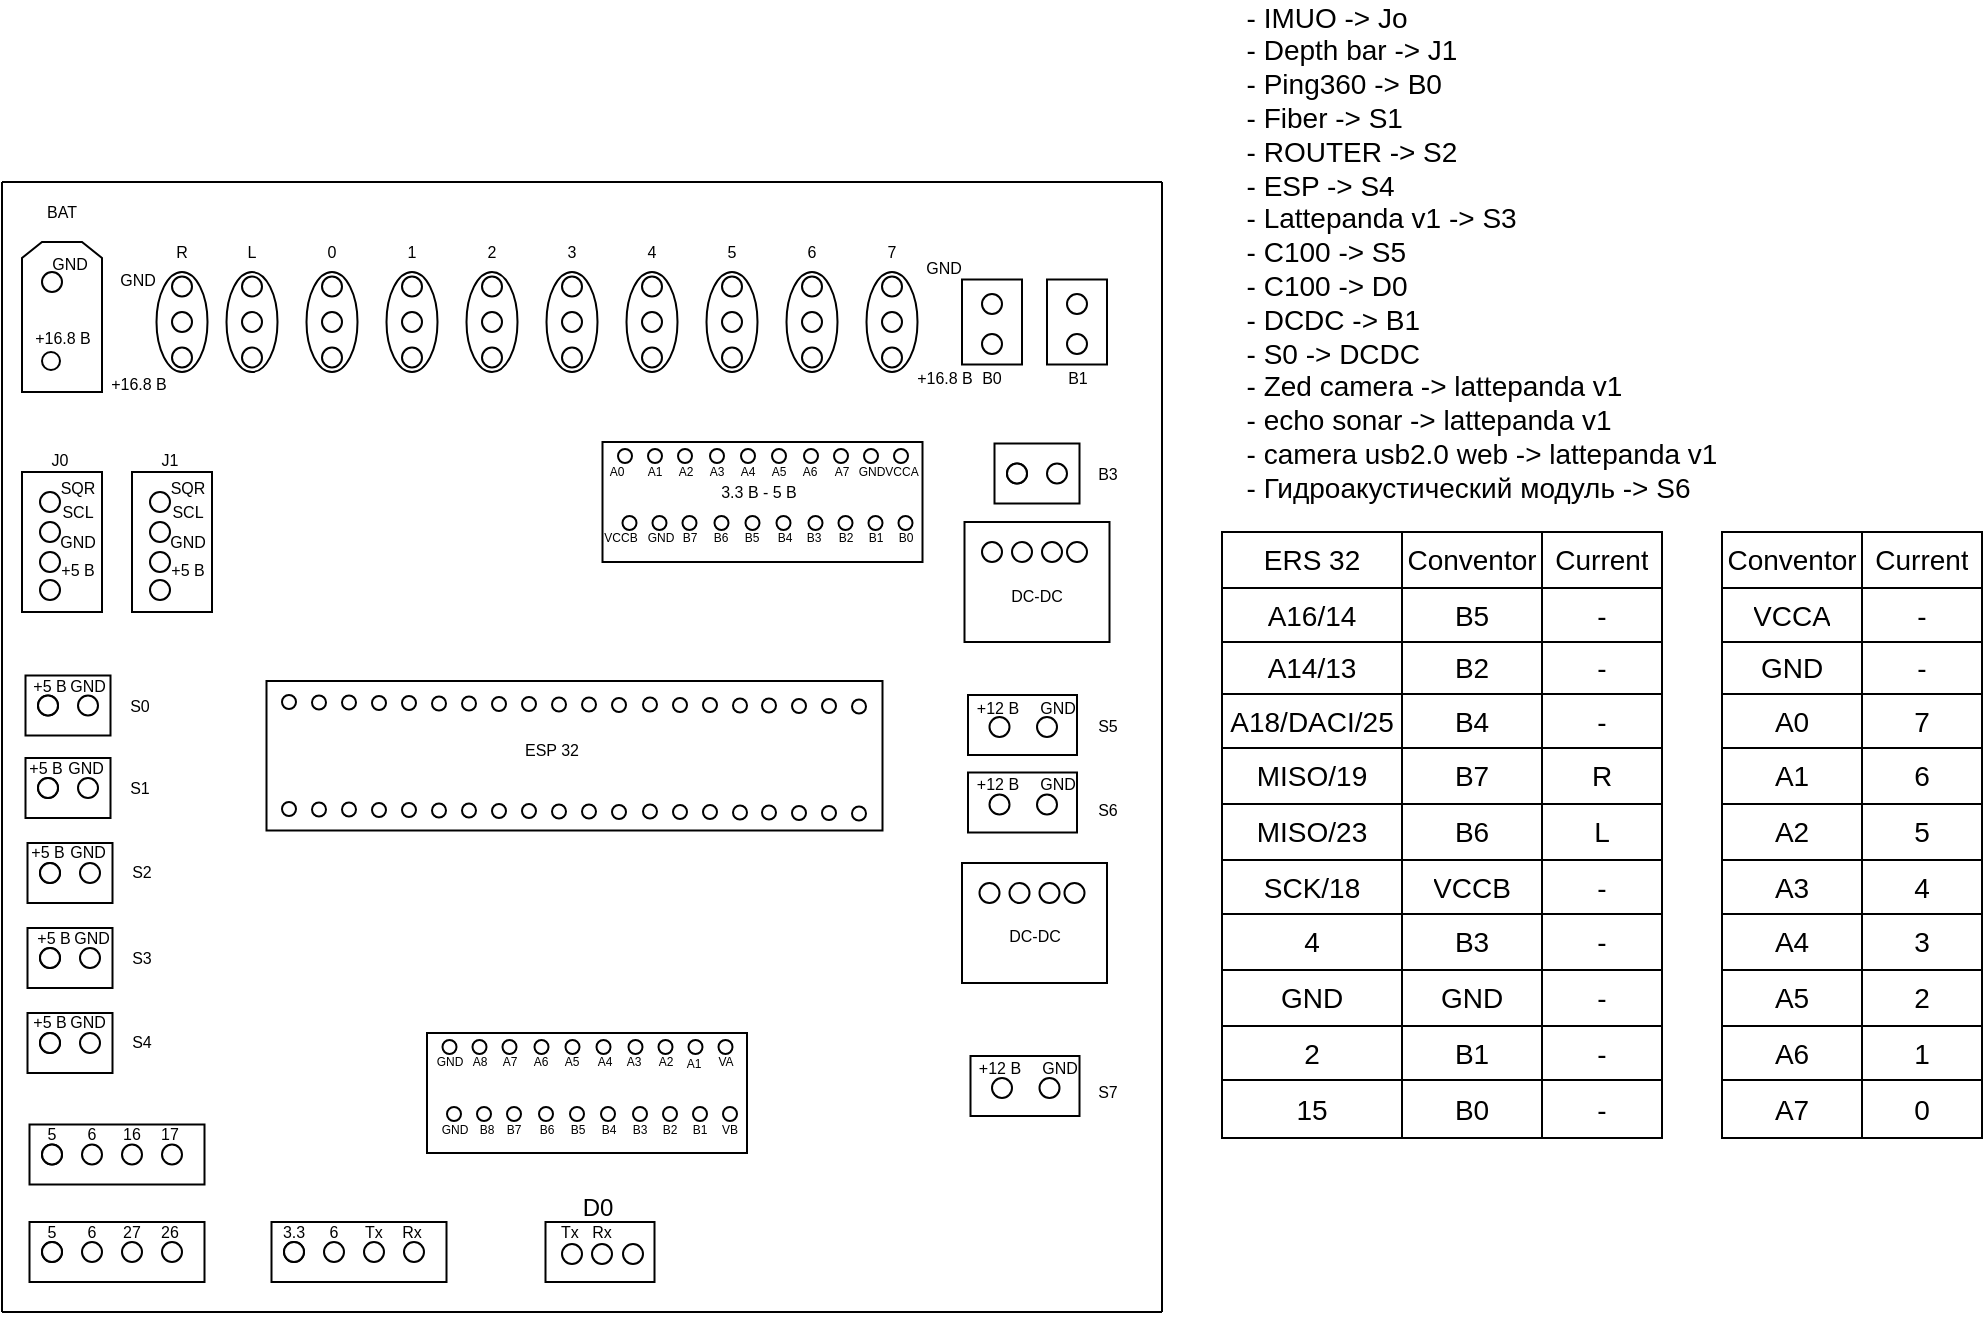 <mxfile version="20.5.3" type="device"><diagram name="Page-1" id="099fd60b-425b-db50-ffb0-6b813814b670"><mxGraphModel dx="1065" dy="456" grid="1" gridSize="10" guides="1" tooltips="1" connect="1" arrows="1" fold="1" page="1" pageScale="1" pageWidth="850" pageHeight="1100" background="none" math="0" shadow="0"><root><mxCell id="0"/><mxCell id="1" parent="0"/><mxCell id="4uSDYMRzhBt6WrcYemA8-275" value="" style="rounded=0;whiteSpace=wrap;html=1;fontSize=8;" parent="1" vertex="1"><mxGeometry x="212.25" y="344.5" width="308" height="74.75" as="geometry"/></mxCell><mxCell id="4uSDYMRzhBt6WrcYemA8-175" value="" style="rounded=0;whiteSpace=wrap;html=1;fontSize=8;" parent="1" vertex="1"><mxGeometry x="561.25" y="265" width="72.5" height="60" as="geometry"/></mxCell><mxCell id="4uSDYMRzhBt6WrcYemA8-7" value="" style="shape=loopLimit;whiteSpace=wrap;html=1;size=10;" parent="1" vertex="1"><mxGeometry x="90" y="125" width="40" height="75" as="geometry"/></mxCell><mxCell id="4uSDYMRzhBt6WrcYemA8-8" value="" style="ellipse;whiteSpace=wrap;html=1;aspect=fixed;" parent="1" vertex="1"><mxGeometry x="100" y="140" width="10" height="10" as="geometry"/></mxCell><mxCell id="4uSDYMRzhBt6WrcYemA8-9" value="" style="ellipse;whiteSpace=wrap;html=1;aspect=fixed;" parent="1" vertex="1"><mxGeometry x="100" y="180" width="9" height="9" as="geometry"/></mxCell><mxCell id="4uSDYMRzhBt6WrcYemA8-10" value="&lt;font style=&quot;font-size: 8px;&quot;&gt;GND&lt;/font&gt;" style="text;html=1;strokeColor=none;fillColor=none;align=center;verticalAlign=middle;whiteSpace=wrap;rounded=0;" parent="1" vertex="1"><mxGeometry x="104" y="130" width="20" height="10" as="geometry"/></mxCell><mxCell id="4uSDYMRzhBt6WrcYemA8-11" value="+16.8 В" style="text;html=1;strokeColor=none;fillColor=none;align=center;verticalAlign=middle;whiteSpace=wrap;rounded=0;fontSize=8;" parent="1" vertex="1"><mxGeometry x="93" y="168.75" width="35" height="9" as="geometry"/></mxCell><mxCell id="4uSDYMRzhBt6WrcYemA8-12" value="" style="ellipse;whiteSpace=wrap;html=1;fontSize=8;rotation=-90;" parent="1" vertex="1"><mxGeometry x="145" y="152.25" width="50" height="25.5" as="geometry"/></mxCell><mxCell id="4uSDYMRzhBt6WrcYemA8-13" value="" style="ellipse;whiteSpace=wrap;html=1;aspect=fixed;fontSize=8;" parent="1" vertex="1"><mxGeometry x="165" y="142.25" width="10" height="10" as="geometry"/></mxCell><mxCell id="4uSDYMRzhBt6WrcYemA8-14" value="" style="ellipse;whiteSpace=wrap;html=1;aspect=fixed;fontSize=8;" parent="1" vertex="1"><mxGeometry x="165" y="177.75" width="10" height="10" as="geometry"/></mxCell><mxCell id="4uSDYMRzhBt6WrcYemA8-16" value="" style="ellipse;whiteSpace=wrap;html=1;aspect=fixed;fontSize=8;" parent="1" vertex="1"><mxGeometry x="165" y="160" width="10" height="10" as="geometry"/></mxCell><mxCell id="4uSDYMRzhBt6WrcYemA8-17" value="" style="ellipse;whiteSpace=wrap;html=1;fontSize=8;rotation=-90;" parent="1" vertex="1"><mxGeometry x="180" y="152.25" width="50" height="25.5" as="geometry"/></mxCell><mxCell id="4uSDYMRzhBt6WrcYemA8-18" value="" style="ellipse;whiteSpace=wrap;html=1;aspect=fixed;fontSize=8;" parent="1" vertex="1"><mxGeometry x="200" y="142.25" width="10" height="10" as="geometry"/></mxCell><mxCell id="4uSDYMRzhBt6WrcYemA8-19" value="" style="ellipse;whiteSpace=wrap;html=1;aspect=fixed;fontSize=8;" parent="1" vertex="1"><mxGeometry x="200" y="177.75" width="10" height="10" as="geometry"/></mxCell><mxCell id="4uSDYMRzhBt6WrcYemA8-20" value="" style="ellipse;whiteSpace=wrap;html=1;aspect=fixed;fontSize=8;" parent="1" vertex="1"><mxGeometry x="200" y="160" width="10" height="10" as="geometry"/></mxCell><mxCell id="4uSDYMRzhBt6WrcYemA8-25" value="" style="ellipse;whiteSpace=wrap;html=1;fontSize=8;rotation=-90;" parent="1" vertex="1"><mxGeometry x="220" y="152.25" width="50" height="25.5" as="geometry"/></mxCell><mxCell id="4uSDYMRzhBt6WrcYemA8-26" value="" style="ellipse;whiteSpace=wrap;html=1;aspect=fixed;fontSize=8;" parent="1" vertex="1"><mxGeometry x="240" y="142.25" width="10" height="10" as="geometry"/></mxCell><mxCell id="4uSDYMRzhBt6WrcYemA8-27" value="" style="ellipse;whiteSpace=wrap;html=1;aspect=fixed;fontSize=8;" parent="1" vertex="1"><mxGeometry x="240" y="177.75" width="10" height="10" as="geometry"/></mxCell><mxCell id="4uSDYMRzhBt6WrcYemA8-28" value="" style="ellipse;whiteSpace=wrap;html=1;aspect=fixed;fontSize=8;" parent="1" vertex="1"><mxGeometry x="240" y="160" width="10" height="10" as="geometry"/></mxCell><mxCell id="4uSDYMRzhBt6WrcYemA8-29" value="" style="ellipse;whiteSpace=wrap;html=1;fontSize=8;rotation=-90;" parent="1" vertex="1"><mxGeometry x="260" y="152.25" width="50" height="25.5" as="geometry"/></mxCell><mxCell id="4uSDYMRzhBt6WrcYemA8-30" value="" style="ellipse;whiteSpace=wrap;html=1;aspect=fixed;fontSize=8;" parent="1" vertex="1"><mxGeometry x="280" y="142.25" width="10" height="10" as="geometry"/></mxCell><mxCell id="4uSDYMRzhBt6WrcYemA8-31" value="" style="ellipse;whiteSpace=wrap;html=1;aspect=fixed;fontSize=8;" parent="1" vertex="1"><mxGeometry x="280" y="177.75" width="10" height="10" as="geometry"/></mxCell><mxCell id="4uSDYMRzhBt6WrcYemA8-32" value="" style="ellipse;whiteSpace=wrap;html=1;aspect=fixed;fontSize=8;" parent="1" vertex="1"><mxGeometry x="280" y="160" width="10" height="10" as="geometry"/></mxCell><mxCell id="4uSDYMRzhBt6WrcYemA8-33" value="" style="ellipse;whiteSpace=wrap;html=1;fontSize=8;rotation=-90;" parent="1" vertex="1"><mxGeometry x="300" y="152.25" width="50" height="25.5" as="geometry"/></mxCell><mxCell id="4uSDYMRzhBt6WrcYemA8-34" value="" style="ellipse;whiteSpace=wrap;html=1;aspect=fixed;fontSize=8;" parent="1" vertex="1"><mxGeometry x="320" y="142.25" width="10" height="10" as="geometry"/></mxCell><mxCell id="4uSDYMRzhBt6WrcYemA8-35" value="" style="ellipse;whiteSpace=wrap;html=1;aspect=fixed;fontSize=8;" parent="1" vertex="1"><mxGeometry x="320" y="177.75" width="10" height="10" as="geometry"/></mxCell><mxCell id="4uSDYMRzhBt6WrcYemA8-36" value="" style="ellipse;whiteSpace=wrap;html=1;aspect=fixed;fontSize=8;" parent="1" vertex="1"><mxGeometry x="320" y="160" width="10" height="10" as="geometry"/></mxCell><mxCell id="4uSDYMRzhBt6WrcYemA8-37" value="" style="ellipse;whiteSpace=wrap;html=1;fontSize=8;rotation=-90;" parent="1" vertex="1"><mxGeometry x="340" y="152.25" width="50" height="25.5" as="geometry"/></mxCell><mxCell id="4uSDYMRzhBt6WrcYemA8-38" value="" style="ellipse;whiteSpace=wrap;html=1;aspect=fixed;fontSize=8;" parent="1" vertex="1"><mxGeometry x="360" y="142.25" width="10" height="10" as="geometry"/></mxCell><mxCell id="4uSDYMRzhBt6WrcYemA8-39" value="" style="ellipse;whiteSpace=wrap;html=1;aspect=fixed;fontSize=8;" parent="1" vertex="1"><mxGeometry x="360" y="177.75" width="10" height="10" as="geometry"/></mxCell><mxCell id="4uSDYMRzhBt6WrcYemA8-40" value="" style="ellipse;whiteSpace=wrap;html=1;aspect=fixed;fontSize=8;" parent="1" vertex="1"><mxGeometry x="360" y="160" width="10" height="10" as="geometry"/></mxCell><mxCell id="4uSDYMRzhBt6WrcYemA8-41" value="" style="ellipse;whiteSpace=wrap;html=1;fontSize=8;rotation=-90;" parent="1" vertex="1"><mxGeometry x="380" y="152.25" width="50" height="25.5" as="geometry"/></mxCell><mxCell id="4uSDYMRzhBt6WrcYemA8-42" value="" style="ellipse;whiteSpace=wrap;html=1;aspect=fixed;fontSize=8;" parent="1" vertex="1"><mxGeometry x="400" y="142.25" width="10" height="10" as="geometry"/></mxCell><mxCell id="4uSDYMRzhBt6WrcYemA8-43" value="" style="ellipse;whiteSpace=wrap;html=1;aspect=fixed;fontSize=8;" parent="1" vertex="1"><mxGeometry x="400" y="177.75" width="10" height="10" as="geometry"/></mxCell><mxCell id="4uSDYMRzhBt6WrcYemA8-44" value="" style="ellipse;whiteSpace=wrap;html=1;aspect=fixed;fontSize=8;" parent="1" vertex="1"><mxGeometry x="400" y="160" width="10" height="10" as="geometry"/></mxCell><mxCell id="4uSDYMRzhBt6WrcYemA8-45" value="" style="ellipse;whiteSpace=wrap;html=1;fontSize=8;rotation=-90;" parent="1" vertex="1"><mxGeometry x="420" y="152.25" width="50" height="25.5" as="geometry"/></mxCell><mxCell id="4uSDYMRzhBt6WrcYemA8-46" value="" style="ellipse;whiteSpace=wrap;html=1;aspect=fixed;fontSize=8;" parent="1" vertex="1"><mxGeometry x="440" y="142.25" width="10" height="10" as="geometry"/></mxCell><mxCell id="4uSDYMRzhBt6WrcYemA8-47" value="" style="ellipse;whiteSpace=wrap;html=1;aspect=fixed;fontSize=8;" parent="1" vertex="1"><mxGeometry x="440" y="177.75" width="10" height="10" as="geometry"/></mxCell><mxCell id="4uSDYMRzhBt6WrcYemA8-48" value="" style="ellipse;whiteSpace=wrap;html=1;aspect=fixed;fontSize=8;" parent="1" vertex="1"><mxGeometry x="440" y="160" width="10" height="10" as="geometry"/></mxCell><mxCell id="4uSDYMRzhBt6WrcYemA8-49" value="" style="ellipse;whiteSpace=wrap;html=1;fontSize=8;rotation=-90;" parent="1" vertex="1"><mxGeometry x="460" y="152.25" width="50" height="25.5" as="geometry"/></mxCell><mxCell id="4uSDYMRzhBt6WrcYemA8-50" value="" style="ellipse;whiteSpace=wrap;html=1;aspect=fixed;fontSize=8;" parent="1" vertex="1"><mxGeometry x="480" y="142.25" width="10" height="10" as="geometry"/></mxCell><mxCell id="4uSDYMRzhBt6WrcYemA8-51" value="" style="ellipse;whiteSpace=wrap;html=1;aspect=fixed;fontSize=8;" parent="1" vertex="1"><mxGeometry x="480" y="177.75" width="10" height="10" as="geometry"/></mxCell><mxCell id="4uSDYMRzhBt6WrcYemA8-52" value="" style="ellipse;whiteSpace=wrap;html=1;aspect=fixed;fontSize=8;" parent="1" vertex="1"><mxGeometry x="480" y="160" width="10" height="10" as="geometry"/></mxCell><mxCell id="4uSDYMRzhBt6WrcYemA8-53" value="" style="ellipse;whiteSpace=wrap;html=1;fontSize=8;rotation=-90;" parent="1" vertex="1"><mxGeometry x="500" y="152.25" width="50" height="25.5" as="geometry"/></mxCell><mxCell id="4uSDYMRzhBt6WrcYemA8-54" value="" style="ellipse;whiteSpace=wrap;html=1;aspect=fixed;fontSize=8;" parent="1" vertex="1"><mxGeometry x="520" y="142.25" width="10" height="10" as="geometry"/></mxCell><mxCell id="4uSDYMRzhBt6WrcYemA8-55" value="" style="ellipse;whiteSpace=wrap;html=1;aspect=fixed;fontSize=8;" parent="1" vertex="1"><mxGeometry x="520" y="177.75" width="10" height="10" as="geometry"/></mxCell><mxCell id="4uSDYMRzhBt6WrcYemA8-56" value="" style="ellipse;whiteSpace=wrap;html=1;aspect=fixed;fontSize=8;" parent="1" vertex="1"><mxGeometry x="520" y="160" width="10" height="10" as="geometry"/></mxCell><mxCell id="4uSDYMRzhBt6WrcYemA8-57" value="R" style="text;html=1;strokeColor=none;fillColor=none;align=center;verticalAlign=middle;whiteSpace=wrap;rounded=0;fontSize=8;" parent="1" vertex="1"><mxGeometry x="160" y="125" width="20" height="10" as="geometry"/></mxCell><mxCell id="4uSDYMRzhBt6WrcYemA8-58" value="L" style="text;html=1;strokeColor=none;fillColor=none;align=center;verticalAlign=middle;whiteSpace=wrap;rounded=0;fontSize=8;" parent="1" vertex="1"><mxGeometry x="195" y="125" width="20" height="10" as="geometry"/></mxCell><mxCell id="4uSDYMRzhBt6WrcYemA8-59" value="0&lt;span style=&quot;color: rgba(0, 0, 0, 0); font-family: monospace; font-size: 0px; text-align: start;&quot;&gt;%3CmxGraphModel%3E%3Croot%3E%3CmxCell%20id%3D%220%22%2F%3E%3CmxCell%20id%3D%221%22%20parent%3D%220%22%2F%3E%3CmxCell%20id%3D%222%22%20value%3D%22R%22%20style%3D%22text%3Bhtml%3D1%3BstrokeColor%3Dnone%3BfillColor%3Dnone%3Balign%3Dcenter%3BverticalAlign%3Dmiddle%3BwhiteSpace%3Dwrap%3Brounded%3D0%3BfontSize%3D8%3B%22%20vertex%3D%221%22%20parent%3D%221%22%3E%3CmxGeometry%20x%3D%22700%22%20y%3D%22125%22%20width%3D%2220%22%20height%3D%2210%22%20as%3D%22geometry%22%2F%3E%3C%2FmxCell%3E%3C%2Froot%3E%3C%2FmxGraphModel%3E&lt;/span&gt;" style="text;html=1;strokeColor=none;fillColor=none;align=center;verticalAlign=middle;whiteSpace=wrap;rounded=0;fontSize=8;" parent="1" vertex="1"><mxGeometry x="235" y="125" width="20" height="10" as="geometry"/></mxCell><mxCell id="4uSDYMRzhBt6WrcYemA8-60" value="1" style="text;html=1;strokeColor=none;fillColor=none;align=center;verticalAlign=middle;whiteSpace=wrap;rounded=0;fontSize=8;" parent="1" vertex="1"><mxGeometry x="275" y="125" width="20" height="10" as="geometry"/></mxCell><mxCell id="4uSDYMRzhBt6WrcYemA8-61" value="2" style="text;html=1;strokeColor=none;fillColor=none;align=center;verticalAlign=middle;whiteSpace=wrap;rounded=0;fontSize=8;" parent="1" vertex="1"><mxGeometry x="315" y="122.5" width="20" height="15" as="geometry"/></mxCell><mxCell id="4uSDYMRzhBt6WrcYemA8-62" value="3" style="text;html=1;strokeColor=none;fillColor=none;align=center;verticalAlign=middle;whiteSpace=wrap;rounded=0;fontSize=8;" parent="1" vertex="1"><mxGeometry x="355" y="125" width="20" height="10" as="geometry"/></mxCell><mxCell id="4uSDYMRzhBt6WrcYemA8-63" value="4" style="text;html=1;strokeColor=none;fillColor=none;align=center;verticalAlign=middle;whiteSpace=wrap;rounded=0;fontSize=8;" parent="1" vertex="1"><mxGeometry x="395" y="125" width="20" height="10" as="geometry"/></mxCell><mxCell id="4uSDYMRzhBt6WrcYemA8-64" value="5" style="text;html=1;strokeColor=none;fillColor=none;align=center;verticalAlign=middle;whiteSpace=wrap;rounded=0;fontSize=8;" parent="1" vertex="1"><mxGeometry x="435" y="125" width="20" height="10" as="geometry"/></mxCell><mxCell id="4uSDYMRzhBt6WrcYemA8-65" value="6" style="text;html=1;strokeColor=none;fillColor=none;align=center;verticalAlign=middle;whiteSpace=wrap;rounded=0;fontSize=8;" parent="1" vertex="1"><mxGeometry x="475" y="125" width="20" height="10" as="geometry"/></mxCell><mxCell id="4uSDYMRzhBt6WrcYemA8-66" value="7" style="text;html=1;strokeColor=none;fillColor=none;align=center;verticalAlign=middle;whiteSpace=wrap;rounded=0;fontSize=8;" parent="1" vertex="1"><mxGeometry x="515" y="125" width="20" height="10" as="geometry"/></mxCell><mxCell id="4uSDYMRzhBt6WrcYemA8-67" value="BAT" style="text;html=1;strokeColor=none;fillColor=none;align=center;verticalAlign=middle;whiteSpace=wrap;rounded=0;fontSize=8;" parent="1" vertex="1"><mxGeometry x="80" y="95" width="60" height="30" as="geometry"/></mxCell><mxCell id="4uSDYMRzhBt6WrcYemA8-69" value="" style="rounded=0;whiteSpace=wrap;html=1;fontSize=8;" parent="1" vertex="1"><mxGeometry x="560" y="143.75" width="30" height="42.5" as="geometry"/></mxCell><mxCell id="4uSDYMRzhBt6WrcYemA8-70" value="" style="ellipse;whiteSpace=wrap;html=1;aspect=fixed;fontSize=8;" parent="1" vertex="1"><mxGeometry x="570" y="151" width="10" height="10" as="geometry"/></mxCell><mxCell id="4uSDYMRzhBt6WrcYemA8-71" value="" style="ellipse;whiteSpace=wrap;html=1;aspect=fixed;fontSize=8;" parent="1" vertex="1"><mxGeometry x="570" y="171" width="10" height="10" as="geometry"/></mxCell><mxCell id="4uSDYMRzhBt6WrcYemA8-72" value="+16.8 В" style="text;html=1;strokeColor=none;fillColor=none;align=center;verticalAlign=middle;whiteSpace=wrap;rounded=0;fontSize=8;" parent="1" vertex="1"><mxGeometry x="533.75" y="182.75" width="35" height="20" as="geometry"/></mxCell><mxCell id="4uSDYMRzhBt6WrcYemA8-73" value="B0" style="text;html=1;strokeColor=none;fillColor=none;align=center;verticalAlign=middle;whiteSpace=wrap;rounded=0;fontSize=8;" parent="1" vertex="1"><mxGeometry x="565" y="187.75" width="20" height="10" as="geometry"/></mxCell><mxCell id="4uSDYMRzhBt6WrcYemA8-74" value="" style="rounded=0;whiteSpace=wrap;html=1;fontSize=8;" parent="1" vertex="1"><mxGeometry x="602.5" y="143.75" width="30" height="42.5" as="geometry"/></mxCell><mxCell id="4uSDYMRzhBt6WrcYemA8-75" value="" style="ellipse;whiteSpace=wrap;html=1;aspect=fixed;fontSize=8;" parent="1" vertex="1"><mxGeometry x="612.5" y="151" width="10" height="10" as="geometry"/></mxCell><mxCell id="4uSDYMRzhBt6WrcYemA8-76" value="" style="ellipse;whiteSpace=wrap;html=1;aspect=fixed;fontSize=8;" parent="1" vertex="1"><mxGeometry x="612.5" y="171" width="10" height="10" as="geometry"/></mxCell><mxCell id="4uSDYMRzhBt6WrcYemA8-78" value="B1" style="text;html=1;strokeColor=none;fillColor=none;align=center;verticalAlign=middle;whiteSpace=wrap;rounded=0;fontSize=8;" parent="1" vertex="1"><mxGeometry x="607.5" y="187.75" width="20" height="10" as="geometry"/></mxCell><mxCell id="4uSDYMRzhBt6WrcYemA8-79" value="" style="rounded=0;whiteSpace=wrap;html=1;fontSize=8;" parent="1" vertex="1"><mxGeometry x="90" y="240" width="40" height="70" as="geometry"/></mxCell><mxCell id="4uSDYMRzhBt6WrcYemA8-80" value="" style="ellipse;whiteSpace=wrap;html=1;aspect=fixed;fontSize=8;" parent="1" vertex="1"><mxGeometry x="99" y="250" width="10" height="10" as="geometry"/></mxCell><mxCell id="4uSDYMRzhBt6WrcYemA8-81" value="" style="ellipse;whiteSpace=wrap;html=1;aspect=fixed;fontSize=8;" parent="1" vertex="1"><mxGeometry x="99" y="265" width="10" height="10" as="geometry"/></mxCell><mxCell id="4uSDYMRzhBt6WrcYemA8-82" value="" style="ellipse;whiteSpace=wrap;html=1;aspect=fixed;fontSize=8;" parent="1" vertex="1"><mxGeometry x="99" y="280" width="10" height="10" as="geometry"/></mxCell><mxCell id="4uSDYMRzhBt6WrcYemA8-83" value="" style="ellipse;whiteSpace=wrap;html=1;aspect=fixed;fontSize=8;" parent="1" vertex="1"><mxGeometry x="99" y="294" width="10" height="10" as="geometry"/></mxCell><mxCell id="4uSDYMRzhBt6WrcYemA8-87" value="SQR" style="text;html=1;strokeColor=none;fillColor=none;align=center;verticalAlign=middle;whiteSpace=wrap;rounded=0;fontSize=8;" parent="1" vertex="1"><mxGeometry x="103" y="243" width="30" height="10" as="geometry"/></mxCell><mxCell id="4uSDYMRzhBt6WrcYemA8-88" value="SCL&lt;span style=&quot;color: rgba(0, 0, 0, 0); font-family: monospace; font-size: 0px; text-align: start;&quot;&gt;%3CmxGraphModel%3E%3Croot%3E%3CmxCell%20id%3D%220%22%2F%3E%3CmxCell%20id%3D%221%22%20parent%3D%220%22%2F%3E%3CmxCell%20id%3D%222%22%20value%3D%22SQR%22%20style%3D%22text%3Bhtml%3D1%3BstrokeColor%3Dnone%3BfillColor%3Dnone%3Balign%3Dcenter%3BverticalAlign%3Dmiddle%3BwhiteSpace%3Dwrap%3Brounded%3D0%3BfontSize%3D8%3B%22%20vertex%3D%221%22%20parent%3D%221%22%3E%3CmxGeometry%20x%3D%22643%22%20y%3D%22243%22%20width%3D%2230%22%20height%3D%2210%22%20as%3D%22geometry%22%2F%3E%3C%2FmxCell%3E%3C%2Froot%3E%3C%2FmxGraphModel%3E&lt;/span&gt;&lt;span style=&quot;color: rgba(0, 0, 0, 0); font-family: monospace; font-size: 0px; text-align: start;&quot;&gt;%3CmxGraphModel%3E%3Croot%3E%3CmxCell%20id%3D%220%22%2F%3E%3CmxCell%20id%3D%221%22%20parent%3D%220%22%2F%3E%3CmxCell%20id%3D%222%22%20value%3D%22SQR%22%20style%3D%22text%3Bhtml%3D1%3BstrokeColor%3Dnone%3BfillColor%3Dnone%3Balign%3Dcenter%3BverticalAlign%3Dmiddle%3BwhiteSpace%3Dwrap%3Brounded%3D0%3BfontSize%3D8%3B%22%20vertex%3D%221%22%20parent%3D%221%22%3E%3CmxGeometry%20x%3D%22643%22%20y%3D%22243%22%20width%3D%2230%22%20height%3D%2210%22%20as%3D%22geometry%22%2F%3E%3C%2FmxCell%3E%3C%2Froot%3E%3C%2FmxGraphModel%3E&lt;/span&gt;" style="text;html=1;strokeColor=none;fillColor=none;align=center;verticalAlign=middle;whiteSpace=wrap;rounded=0;fontSize=8;" parent="1" vertex="1"><mxGeometry x="103" y="255" width="30" height="10" as="geometry"/></mxCell><mxCell id="4uSDYMRzhBt6WrcYemA8-89" value="GND" style="text;html=1;strokeColor=none;fillColor=none;align=center;verticalAlign=middle;whiteSpace=wrap;rounded=0;fontSize=8;" parent="1" vertex="1"><mxGeometry x="103" y="270" width="30" height="10" as="geometry"/></mxCell><mxCell id="4uSDYMRzhBt6WrcYemA8-90" value="+5 В" style="text;html=1;strokeColor=none;fillColor=none;align=center;verticalAlign=middle;whiteSpace=wrap;rounded=0;fontSize=8;" parent="1" vertex="1"><mxGeometry x="103" y="284" width="30" height="10" as="geometry"/></mxCell><mxCell id="4uSDYMRzhBt6WrcYemA8-91" value="J0" style="text;html=1;strokeColor=none;fillColor=none;align=center;verticalAlign=middle;whiteSpace=wrap;rounded=0;fontSize=8;" parent="1" vertex="1"><mxGeometry x="99" y="227" width="20" height="13" as="geometry"/></mxCell><mxCell id="4uSDYMRzhBt6WrcYemA8-92" value="" style="rounded=0;whiteSpace=wrap;html=1;fontSize=8;" parent="1" vertex="1"><mxGeometry x="145" y="240" width="40" height="70" as="geometry"/></mxCell><mxCell id="4uSDYMRzhBt6WrcYemA8-93" value="" style="ellipse;whiteSpace=wrap;html=1;aspect=fixed;fontSize=8;" parent="1" vertex="1"><mxGeometry x="154" y="250" width="10" height="10" as="geometry"/></mxCell><mxCell id="4uSDYMRzhBt6WrcYemA8-94" value="" style="ellipse;whiteSpace=wrap;html=1;aspect=fixed;fontSize=8;" parent="1" vertex="1"><mxGeometry x="154" y="265" width="10" height="10" as="geometry"/></mxCell><mxCell id="4uSDYMRzhBt6WrcYemA8-95" value="" style="ellipse;whiteSpace=wrap;html=1;aspect=fixed;fontSize=8;" parent="1" vertex="1"><mxGeometry x="154" y="280" width="10" height="10" as="geometry"/></mxCell><mxCell id="4uSDYMRzhBt6WrcYemA8-96" value="" style="ellipse;whiteSpace=wrap;html=1;aspect=fixed;fontSize=8;" parent="1" vertex="1"><mxGeometry x="154" y="294" width="10" height="10" as="geometry"/></mxCell><mxCell id="4uSDYMRzhBt6WrcYemA8-97" value="SQR" style="text;html=1;strokeColor=none;fillColor=none;align=center;verticalAlign=middle;whiteSpace=wrap;rounded=0;fontSize=8;" parent="1" vertex="1"><mxGeometry x="158" y="243" width="30" height="10" as="geometry"/></mxCell><mxCell id="4uSDYMRzhBt6WrcYemA8-98" value="SCL&lt;span style=&quot;color: rgba(0, 0, 0, 0); font-family: monospace; font-size: 0px; text-align: start;&quot;&gt;%3CmxGraphModel%3E%3Croot%3E%3CmxCell%20id%3D%220%22%2F%3E%3CmxCell%20id%3D%221%22%20parent%3D%220%22%2F%3E%3CmxCell%20id%3D%222%22%20value%3D%22SQR%22%20style%3D%22text%3Bhtml%3D1%3BstrokeColor%3Dnone%3BfillColor%3Dnone%3Balign%3Dcenter%3BverticalAlign%3Dmiddle%3BwhiteSpace%3Dwrap%3Brounded%3D0%3BfontSize%3D8%3B%22%20vertex%3D%221%22%20parent%3D%221%22%3E%3CmxGeometry%20x%3D%22643%22%20y%3D%22243%22%20width%3D%2230%22%20height%3D%2210%22%20as%3D%22geometry%22%2F%3E%3C%2FmxCell%3E%3C%2Froot%3E%3C%2FmxGraphModel%3E&lt;/span&gt;&lt;span style=&quot;color: rgba(0, 0, 0, 0); font-family: monospace; font-size: 0px; text-align: start;&quot;&gt;%3CmxGraphModel%3E%3Croot%3E%3CmxCell%20id%3D%220%22%2F%3E%3CmxCell%20id%3D%221%22%20parent%3D%220%22%2F%3E%3CmxCell%20id%3D%222%22%20value%3D%22SQR%22%20style%3D%22text%3Bhtml%3D1%3BstrokeColor%3Dnone%3BfillColor%3Dnone%3Balign%3Dcenter%3BverticalAlign%3Dmiddle%3BwhiteSpace%3Dwrap%3Brounded%3D0%3BfontSize%3D8%3B%22%20vertex%3D%221%22%20parent%3D%221%22%3E%3CmxGeometry%20x%3D%22643%22%20y%3D%22243%22%20width%3D%2230%22%20height%3D%2210%22%20as%3D%22geometry%22%2F%3E%3C%2FmxCell%3E%3C%2Froot%3E%3C%2FmxGraphModel%3E&lt;/span&gt;" style="text;html=1;strokeColor=none;fillColor=none;align=center;verticalAlign=middle;whiteSpace=wrap;rounded=0;fontSize=8;" parent="1" vertex="1"><mxGeometry x="158" y="255" width="30" height="10" as="geometry"/></mxCell><mxCell id="4uSDYMRzhBt6WrcYemA8-99" value="GND" style="text;html=1;strokeColor=none;fillColor=none;align=center;verticalAlign=middle;whiteSpace=wrap;rounded=0;fontSize=8;" parent="1" vertex="1"><mxGeometry x="158" y="270" width="30" height="10" as="geometry"/></mxCell><mxCell id="4uSDYMRzhBt6WrcYemA8-100" value="+5 В" style="text;html=1;strokeColor=none;fillColor=none;align=center;verticalAlign=middle;whiteSpace=wrap;rounded=0;fontSize=8;" parent="1" vertex="1"><mxGeometry x="158" y="284" width="30" height="10" as="geometry"/></mxCell><mxCell id="4uSDYMRzhBt6WrcYemA8-101" value="J1" style="text;html=1;strokeColor=none;fillColor=none;align=center;verticalAlign=middle;whiteSpace=wrap;rounded=0;fontSize=8;" parent="1" vertex="1"><mxGeometry x="154" y="227" width="20" height="13" as="geometry"/></mxCell><mxCell id="4uSDYMRzhBt6WrcYemA8-102" value="" style="rounded=0;whiteSpace=wrap;html=1;fontSize=8;" parent="1" vertex="1"><mxGeometry x="380.25" y="225" width="160" height="60" as="geometry"/></mxCell><mxCell id="4uSDYMRzhBt6WrcYemA8-118" value="" style="ellipse;whiteSpace=wrap;html=1;aspect=fixed;fontSize=8;" parent="1" vertex="1"><mxGeometry x="390.25" y="262" width="7" height="7" as="geometry"/></mxCell><mxCell id="4uSDYMRzhBt6WrcYemA8-119" value="" style="ellipse;whiteSpace=wrap;html=1;aspect=fixed;fontSize=8;" parent="1" vertex="1"><mxGeometry x="405.25" y="262" width="7" height="7" as="geometry"/></mxCell><mxCell id="4uSDYMRzhBt6WrcYemA8-120" value="" style="ellipse;whiteSpace=wrap;html=1;aspect=fixed;fontSize=8;" parent="1" vertex="1"><mxGeometry x="420.25" y="262" width="7" height="7" as="geometry"/></mxCell><mxCell id="4uSDYMRzhBt6WrcYemA8-121" value="" style="ellipse;whiteSpace=wrap;html=1;aspect=fixed;fontSize=8;" parent="1" vertex="1"><mxGeometry x="436.25" y="262" width="7" height="7" as="geometry"/></mxCell><mxCell id="4uSDYMRzhBt6WrcYemA8-122" value="" style="ellipse;whiteSpace=wrap;html=1;aspect=fixed;fontSize=8;" parent="1" vertex="1"><mxGeometry x="451.75" y="262" width="7" height="7" as="geometry"/></mxCell><mxCell id="4uSDYMRzhBt6WrcYemA8-123" value="" style="ellipse;whiteSpace=wrap;html=1;aspect=fixed;fontSize=8;" parent="1" vertex="1"><mxGeometry x="467.25" y="262" width="7" height="7" as="geometry"/></mxCell><mxCell id="4uSDYMRzhBt6WrcYemA8-124" value="" style="ellipse;whiteSpace=wrap;html=1;aspect=fixed;fontSize=8;" parent="1" vertex="1"><mxGeometry x="483.25" y="262" width="7" height="7" as="geometry"/></mxCell><mxCell id="4uSDYMRzhBt6WrcYemA8-125" value="" style="ellipse;whiteSpace=wrap;html=1;aspect=fixed;fontSize=8;" parent="1" vertex="1"><mxGeometry x="498.25" y="262" width="7" height="7" as="geometry"/></mxCell><mxCell id="4uSDYMRzhBt6WrcYemA8-126" value="" style="ellipse;whiteSpace=wrap;html=1;aspect=fixed;fontSize=8;" parent="1" vertex="1"><mxGeometry x="513.25" y="262" width="7" height="7" as="geometry"/></mxCell><mxCell id="4uSDYMRzhBt6WrcYemA8-127" value="" style="ellipse;whiteSpace=wrap;html=1;aspect=fixed;fontSize=8;" parent="1" vertex="1"><mxGeometry x="528.25" y="262" width="7" height="7" as="geometry"/></mxCell><mxCell id="4uSDYMRzhBt6WrcYemA8-128" value="&lt;font style=&quot;font-size: 6px;&quot;&gt;VCCB&lt;/font&gt;" style="text;html=1;strokeColor=none;fillColor=none;align=center;verticalAlign=middle;whiteSpace=wrap;rounded=0;fontSize=8;" parent="1" vertex="1"><mxGeometry x="382.25" y="270.5" width="15" height="3" as="geometry"/></mxCell><mxCell id="4uSDYMRzhBt6WrcYemA8-129" value="&lt;font style=&quot;font-size: 6px;&quot;&gt;GND&lt;/font&gt;" style="text;html=1;strokeColor=none;fillColor=none;align=center;verticalAlign=middle;whiteSpace=wrap;rounded=0;fontSize=8;" parent="1" vertex="1"><mxGeometry x="400.5" y="270.5" width="16.5" height="3" as="geometry"/></mxCell><mxCell id="4uSDYMRzhBt6WrcYemA8-130" value="&lt;font style=&quot;font-size: 6px;&quot;&gt;B7&lt;/font&gt;" style="text;html=1;strokeColor=none;fillColor=none;align=center;verticalAlign=middle;whiteSpace=wrap;rounded=0;fontSize=8;" parent="1" vertex="1"><mxGeometry x="413" y="270.5" width="21.5" height="3" as="geometry"/></mxCell><mxCell id="4uSDYMRzhBt6WrcYemA8-131" value="&lt;font style=&quot;font-size: 6px;&quot;&gt;B6&lt;/font&gt;" style="text;html=1;strokeColor=none;fillColor=none;align=center;verticalAlign=middle;whiteSpace=wrap;rounded=0;fontSize=8;" parent="1" vertex="1"><mxGeometry x="432.25" y="270.5" width="15" height="3" as="geometry"/></mxCell><mxCell id="4uSDYMRzhBt6WrcYemA8-132" value="&lt;font style=&quot;font-size: 6px;&quot;&gt;B5&lt;/font&gt;" style="text;html=1;strokeColor=none;fillColor=none;align=center;verticalAlign=middle;whiteSpace=wrap;rounded=0;fontSize=8;" parent="1" vertex="1"><mxGeometry x="445.25" y="270.5" width="20" height="3" as="geometry"/></mxCell><mxCell id="4uSDYMRzhBt6WrcYemA8-133" value="&lt;font style=&quot;font-size: 6px;&quot;&gt;B4&lt;/font&gt;" style="text;html=1;strokeColor=none;fillColor=none;align=center;verticalAlign=middle;whiteSpace=wrap;rounded=0;fontSize=8;" parent="1" vertex="1"><mxGeometry x="463.5" y="270.5" width="14.5" height="3" as="geometry"/></mxCell><mxCell id="4uSDYMRzhBt6WrcYemA8-134" value="&lt;font style=&quot;font-size: 6px;&quot;&gt;B3&lt;/font&gt;" style="text;html=1;strokeColor=none;fillColor=none;align=center;verticalAlign=middle;whiteSpace=wrap;rounded=0;fontSize=8;" parent="1" vertex="1"><mxGeometry x="480.25" y="270.5" width="11.5" height="3" as="geometry"/></mxCell><mxCell id="4uSDYMRzhBt6WrcYemA8-136" value="&lt;font style=&quot;font-size: 6px;&quot;&gt;B2&lt;/font&gt;" style="text;html=1;strokeColor=none;fillColor=none;align=center;verticalAlign=middle;whiteSpace=wrap;rounded=0;fontSize=8;" parent="1" vertex="1"><mxGeometry x="496" y="270.5" width="11.5" height="3" as="geometry"/></mxCell><mxCell id="4uSDYMRzhBt6WrcYemA8-137" value="&lt;font style=&quot;font-size: 6px;&quot;&gt;B1&lt;/font&gt;" style="text;html=1;strokeColor=none;fillColor=none;align=center;verticalAlign=middle;whiteSpace=wrap;rounded=0;fontSize=8;" parent="1" vertex="1"><mxGeometry x="511" y="270.5" width="11.5" height="3" as="geometry"/></mxCell><mxCell id="4uSDYMRzhBt6WrcYemA8-138" value="&lt;font style=&quot;font-size: 6px;&quot;&gt;B0&lt;/font&gt;" style="text;html=1;strokeColor=none;fillColor=none;align=center;verticalAlign=middle;whiteSpace=wrap;rounded=0;fontSize=8;" parent="1" vertex="1"><mxGeometry x="526" y="270.5" width="11.5" height="3" as="geometry"/></mxCell><mxCell id="4uSDYMRzhBt6WrcYemA8-142" value="" style="ellipse;whiteSpace=wrap;html=1;aspect=fixed;fontSize=8;" parent="1" vertex="1"><mxGeometry x="388" y="228.5" width="7" height="7" as="geometry"/></mxCell><mxCell id="4uSDYMRzhBt6WrcYemA8-143" value="" style="ellipse;whiteSpace=wrap;html=1;aspect=fixed;fontSize=8;" parent="1" vertex="1"><mxGeometry x="403" y="228.5" width="7" height="7" as="geometry"/></mxCell><mxCell id="4uSDYMRzhBt6WrcYemA8-144" value="" style="ellipse;whiteSpace=wrap;html=1;aspect=fixed;fontSize=8;" parent="1" vertex="1"><mxGeometry x="418" y="228.5" width="7" height="7" as="geometry"/></mxCell><mxCell id="4uSDYMRzhBt6WrcYemA8-145" value="" style="ellipse;whiteSpace=wrap;html=1;aspect=fixed;fontSize=8;" parent="1" vertex="1"><mxGeometry x="434" y="228.5" width="7" height="7" as="geometry"/></mxCell><mxCell id="4uSDYMRzhBt6WrcYemA8-146" value="" style="ellipse;whiteSpace=wrap;html=1;aspect=fixed;fontSize=8;" parent="1" vertex="1"><mxGeometry x="449.5" y="228.5" width="7" height="7" as="geometry"/></mxCell><mxCell id="4uSDYMRzhBt6WrcYemA8-147" value="" style="ellipse;whiteSpace=wrap;html=1;aspect=fixed;fontSize=8;" parent="1" vertex="1"><mxGeometry x="465" y="228.5" width="7" height="7" as="geometry"/></mxCell><mxCell id="4uSDYMRzhBt6WrcYemA8-148" value="" style="ellipse;whiteSpace=wrap;html=1;aspect=fixed;fontSize=8;" parent="1" vertex="1"><mxGeometry x="481" y="228.5" width="7" height="7" as="geometry"/></mxCell><mxCell id="4uSDYMRzhBt6WrcYemA8-149" value="" style="ellipse;whiteSpace=wrap;html=1;aspect=fixed;fontSize=8;" parent="1" vertex="1"><mxGeometry x="496" y="228.5" width="7" height="7" as="geometry"/></mxCell><mxCell id="4uSDYMRzhBt6WrcYemA8-150" value="" style="ellipse;whiteSpace=wrap;html=1;aspect=fixed;fontSize=8;" parent="1" vertex="1"><mxGeometry x="511" y="228.5" width="7" height="7" as="geometry"/></mxCell><mxCell id="4uSDYMRzhBt6WrcYemA8-151" value="" style="ellipse;whiteSpace=wrap;html=1;aspect=fixed;fontSize=8;" parent="1" vertex="1"><mxGeometry x="526" y="228.5" width="7" height="7" as="geometry"/></mxCell><mxCell id="4uSDYMRzhBt6WrcYemA8-152" value="&lt;span style=&quot;font-size: 6px;&quot;&gt;A0&lt;/span&gt;" style="text;html=1;strokeColor=none;fillColor=none;align=center;verticalAlign=middle;whiteSpace=wrap;rounded=0;fontSize=8;" parent="1" vertex="1"><mxGeometry x="380" y="237" width="15" height="3" as="geometry"/></mxCell><mxCell id="4uSDYMRzhBt6WrcYemA8-153" value="&lt;font style=&quot;font-size: 6px;&quot;&gt;A1&lt;/font&gt;" style="text;html=1;strokeColor=none;fillColor=none;align=center;verticalAlign=middle;whiteSpace=wrap;rounded=0;fontSize=8;" parent="1" vertex="1"><mxGeometry x="398.25" y="237" width="16.5" height="3" as="geometry"/></mxCell><mxCell id="4uSDYMRzhBt6WrcYemA8-154" value="&lt;font style=&quot;font-size: 6px;&quot;&gt;A2&lt;/font&gt;" style="text;html=1;strokeColor=none;fillColor=none;align=center;verticalAlign=middle;whiteSpace=wrap;rounded=0;fontSize=8;" parent="1" vertex="1"><mxGeometry x="410.75" y="237" width="21.5" height="3" as="geometry"/></mxCell><mxCell id="4uSDYMRzhBt6WrcYemA8-155" value="&lt;font style=&quot;font-size: 6px;&quot;&gt;A3&lt;/font&gt;" style="text;html=1;strokeColor=none;fillColor=none;align=center;verticalAlign=middle;whiteSpace=wrap;rounded=0;fontSize=8;" parent="1" vertex="1"><mxGeometry x="430" y="237" width="15" height="3" as="geometry"/></mxCell><mxCell id="4uSDYMRzhBt6WrcYemA8-156" value="&lt;font style=&quot;font-size: 6px;&quot;&gt;A4&lt;/font&gt;" style="text;html=1;strokeColor=none;fillColor=none;align=center;verticalAlign=middle;whiteSpace=wrap;rounded=0;fontSize=8;" parent="1" vertex="1"><mxGeometry x="443" y="237" width="20" height="3" as="geometry"/></mxCell><mxCell id="4uSDYMRzhBt6WrcYemA8-157" value="&lt;font style=&quot;font-size: 6px;&quot;&gt;A5&lt;/font&gt;" style="text;html=1;strokeColor=none;fillColor=none;align=center;verticalAlign=middle;whiteSpace=wrap;rounded=0;fontSize=8;" parent="1" vertex="1"><mxGeometry x="461.25" y="237" width="14.5" height="3" as="geometry"/></mxCell><mxCell id="4uSDYMRzhBt6WrcYemA8-158" value="&lt;font style=&quot;font-size: 6px;&quot;&gt;A6&lt;/font&gt;" style="text;html=1;strokeColor=none;fillColor=none;align=center;verticalAlign=middle;whiteSpace=wrap;rounded=0;fontSize=8;" parent="1" vertex="1"><mxGeometry x="478" y="237" width="11.5" height="3" as="geometry"/></mxCell><mxCell id="4uSDYMRzhBt6WrcYemA8-159" value="&lt;font style=&quot;font-size: 6px;&quot;&gt;A7&lt;/font&gt;" style="text;html=1;strokeColor=none;fillColor=none;align=center;verticalAlign=middle;whiteSpace=wrap;rounded=0;fontSize=8;" parent="1" vertex="1"><mxGeometry x="493.75" y="237" width="11.5" height="3" as="geometry"/></mxCell><mxCell id="4uSDYMRzhBt6WrcYemA8-160" value="&lt;font style=&quot;font-size: 6px;&quot;&gt;GND&lt;/font&gt;" style="text;html=1;strokeColor=none;fillColor=none;align=center;verticalAlign=middle;whiteSpace=wrap;rounded=0;fontSize=8;" parent="1" vertex="1"><mxGeometry x="508.75" y="237" width="11.5" height="3" as="geometry"/></mxCell><mxCell id="4uSDYMRzhBt6WrcYemA8-161" value="&lt;font style=&quot;font-size: 6px;&quot;&gt;VCCA&lt;/font&gt;" style="text;html=1;strokeColor=none;fillColor=none;align=center;verticalAlign=middle;whiteSpace=wrap;rounded=0;fontSize=8;" parent="1" vertex="1"><mxGeometry x="523.75" y="237" width="11.5" height="3" as="geometry"/></mxCell><mxCell id="4uSDYMRzhBt6WrcYemA8-162" value="&lt;font style=&quot;font-size: 8px;&quot;&gt;3.3 В - 5 В&lt;/font&gt;" style="text;html=1;strokeColor=none;fillColor=none;align=center;verticalAlign=middle;whiteSpace=wrap;rounded=0;fontSize=6;" parent="1" vertex="1"><mxGeometry x="434.5" y="240" width="47.25" height="20" as="geometry"/></mxCell><mxCell id="4uSDYMRzhBt6WrcYemA8-164" value="" style="rounded=0;whiteSpace=wrap;html=1;fontSize=8;rotation=90;" parent="1" vertex="1"><mxGeometry x="582.5" y="219.5" width="30" height="42.5" as="geometry"/></mxCell><mxCell id="4uSDYMRzhBt6WrcYemA8-165" value="" style="ellipse;whiteSpace=wrap;html=1;aspect=fixed;fontSize=8;" parent="1" vertex="1"><mxGeometry x="602.5" y="235.75" width="10" height="10" as="geometry"/></mxCell><mxCell id="4uSDYMRzhBt6WrcYemA8-166" value="" style="ellipse;whiteSpace=wrap;html=1;aspect=fixed;fontSize=8;" parent="1" vertex="1"><mxGeometry x="582.5" y="235.75" width="10" height="10" as="geometry"/></mxCell><mxCell id="4uSDYMRzhBt6WrcYemA8-167" value="B3" style="text;html=1;strokeColor=none;fillColor=none;align=center;verticalAlign=middle;whiteSpace=wrap;rounded=0;fontSize=8;" parent="1" vertex="1"><mxGeometry x="622.5" y="235.5" width="20" height="10" as="geometry"/></mxCell><mxCell id="4uSDYMRzhBt6WrcYemA8-169" value="" style="ellipse;whiteSpace=wrap;html=1;aspect=fixed;fontSize=8;" parent="1" vertex="1"><mxGeometry x="582.5" y="235.75" width="10" height="10" as="geometry"/></mxCell><mxCell id="4uSDYMRzhBt6WrcYemA8-170" value="" style="ellipse;whiteSpace=wrap;html=1;aspect=fixed;fontSize=8;" parent="1" vertex="1"><mxGeometry x="570" y="275" width="10" height="10" as="geometry"/></mxCell><mxCell id="4uSDYMRzhBt6WrcYemA8-171" value="" style="ellipse;whiteSpace=wrap;html=1;aspect=fixed;fontSize=8;" parent="1" vertex="1"><mxGeometry x="585" y="275" width="10" height="10" as="geometry"/></mxCell><mxCell id="4uSDYMRzhBt6WrcYemA8-172" value="" style="ellipse;whiteSpace=wrap;html=1;aspect=fixed;fontSize=8;" parent="1" vertex="1"><mxGeometry x="600" y="275" width="10" height="10" as="geometry"/></mxCell><mxCell id="4uSDYMRzhBt6WrcYemA8-173" value="" style="ellipse;whiteSpace=wrap;html=1;aspect=fixed;fontSize=8;" parent="1" vertex="1"><mxGeometry x="612.5" y="275" width="10" height="10" as="geometry"/></mxCell><mxCell id="4uSDYMRzhBt6WrcYemA8-174" value="DC-DC" style="text;html=1;strokeColor=none;fillColor=none;align=center;verticalAlign=middle;whiteSpace=wrap;rounded=0;fontSize=8;" parent="1" vertex="1"><mxGeometry x="580" y="294" width="35" height="15" as="geometry"/></mxCell><mxCell id="4uSDYMRzhBt6WrcYemA8-176" value="" style="rounded=0;whiteSpace=wrap;html=1;fontSize=8;rotation=90;" parent="1" vertex="1"><mxGeometry x="575.25" y="339.25" width="30" height="54.5" as="geometry"/></mxCell><mxCell id="4uSDYMRzhBt6WrcYemA8-177" value="" style="ellipse;whiteSpace=wrap;html=1;aspect=fixed;fontSize=8;" parent="1" vertex="1"><mxGeometry x="597.5" y="362.5" width="10" height="10" as="geometry"/></mxCell><mxCell id="4uSDYMRzhBt6WrcYemA8-178" value="" style="ellipse;whiteSpace=wrap;html=1;aspect=fixed;fontSize=8;" parent="1" vertex="1"><mxGeometry x="573.75" y="362.5" width="10" height="10" as="geometry"/></mxCell><mxCell id="4uSDYMRzhBt6WrcYemA8-179" value="S5" style="text;html=1;strokeColor=none;fillColor=none;align=center;verticalAlign=middle;whiteSpace=wrap;rounded=0;fontSize=8;" parent="1" vertex="1"><mxGeometry x="622.5" y="361.5" width="20" height="10" as="geometry"/></mxCell><mxCell id="4uSDYMRzhBt6WrcYemA8-186" value="+12 В" style="text;html=1;strokeColor=none;fillColor=none;align=center;verticalAlign=middle;whiteSpace=wrap;rounded=0;fontSize=8;" parent="1" vertex="1"><mxGeometry x="563.75" y="352.5" width="27.5" height="10" as="geometry"/></mxCell><mxCell id="4uSDYMRzhBt6WrcYemA8-190" value="S6" style="text;html=1;strokeColor=none;fillColor=none;align=center;verticalAlign=middle;whiteSpace=wrap;rounded=0;fontSize=8;" parent="1" vertex="1"><mxGeometry x="622.5" y="404" width="20" height="10" as="geometry"/></mxCell><mxCell id="4uSDYMRzhBt6WrcYemA8-193" value="" style="rounded=0;whiteSpace=wrap;html=1;fontSize=8;rotation=90;" parent="1" vertex="1"><mxGeometry x="98" y="335.5" width="30" height="42.5" as="geometry"/></mxCell><mxCell id="4uSDYMRzhBt6WrcYemA8-194" value="" style="ellipse;whiteSpace=wrap;html=1;aspect=fixed;fontSize=8;" parent="1" vertex="1"><mxGeometry x="118" y="351.75" width="10" height="10" as="geometry"/></mxCell><mxCell id="4uSDYMRzhBt6WrcYemA8-195" value="" style="ellipse;whiteSpace=wrap;html=1;aspect=fixed;fontSize=8;" parent="1" vertex="1"><mxGeometry x="98" y="351.75" width="10" height="10" as="geometry"/></mxCell><mxCell id="4uSDYMRzhBt6WrcYemA8-196" value="S0" style="text;html=1;strokeColor=none;fillColor=none;align=center;verticalAlign=middle;whiteSpace=wrap;rounded=0;fontSize=8;" parent="1" vertex="1"><mxGeometry x="133" y="351.5" width="32" height="10" as="geometry"/></mxCell><mxCell id="4uSDYMRzhBt6WrcYemA8-197" value="" style="ellipse;whiteSpace=wrap;html=1;aspect=fixed;fontSize=8;" parent="1" vertex="1"><mxGeometry x="98" y="351.75" width="10" height="10" as="geometry"/></mxCell><mxCell id="4uSDYMRzhBt6WrcYemA8-198" value="+5 В" style="text;html=1;strokeColor=none;fillColor=none;align=center;verticalAlign=middle;whiteSpace=wrap;rounded=0;fontSize=8;" parent="1" vertex="1"><mxGeometry x="92.5" y="342" width="22" height="10" as="geometry"/></mxCell><mxCell id="4uSDYMRzhBt6WrcYemA8-205" value="" style="rounded=0;whiteSpace=wrap;html=1;fontSize=8;rotation=90;" parent="1" vertex="1"><mxGeometry x="98" y="376.75" width="30" height="42.5" as="geometry"/></mxCell><mxCell id="4uSDYMRzhBt6WrcYemA8-206" value="" style="ellipse;whiteSpace=wrap;html=1;aspect=fixed;fontSize=8;" parent="1" vertex="1"><mxGeometry x="118" y="393" width="10" height="10" as="geometry"/></mxCell><mxCell id="4uSDYMRzhBt6WrcYemA8-207" value="" style="ellipse;whiteSpace=wrap;html=1;aspect=fixed;fontSize=8;" parent="1" vertex="1"><mxGeometry x="98" y="393" width="10" height="10" as="geometry"/></mxCell><mxCell id="4uSDYMRzhBt6WrcYemA8-208" value="S1" style="text;html=1;strokeColor=none;fillColor=none;align=center;verticalAlign=middle;whiteSpace=wrap;rounded=0;fontSize=8;" parent="1" vertex="1"><mxGeometry x="133" y="392.75" width="32" height="10" as="geometry"/></mxCell><mxCell id="4uSDYMRzhBt6WrcYemA8-209" value="" style="ellipse;whiteSpace=wrap;html=1;aspect=fixed;fontSize=8;" parent="1" vertex="1"><mxGeometry x="98" y="393" width="10" height="10" as="geometry"/></mxCell><mxCell id="4uSDYMRzhBt6WrcYemA8-211" value="" style="rounded=0;whiteSpace=wrap;html=1;fontSize=8;rotation=90;" parent="1" vertex="1"><mxGeometry x="99" y="419.25" width="30" height="42.5" as="geometry"/></mxCell><mxCell id="4uSDYMRzhBt6WrcYemA8-212" value="" style="ellipse;whiteSpace=wrap;html=1;aspect=fixed;fontSize=8;" parent="1" vertex="1"><mxGeometry x="119" y="435.5" width="10" height="10" as="geometry"/></mxCell><mxCell id="4uSDYMRzhBt6WrcYemA8-213" value="" style="ellipse;whiteSpace=wrap;html=1;aspect=fixed;fontSize=8;" parent="1" vertex="1"><mxGeometry x="99" y="435.5" width="10" height="10" as="geometry"/></mxCell><mxCell id="4uSDYMRzhBt6WrcYemA8-214" value="S2" style="text;html=1;strokeColor=none;fillColor=none;align=center;verticalAlign=middle;whiteSpace=wrap;rounded=0;fontSize=8;" parent="1" vertex="1"><mxGeometry x="134" y="435.25" width="32" height="10" as="geometry"/></mxCell><mxCell id="4uSDYMRzhBt6WrcYemA8-215" value="" style="ellipse;whiteSpace=wrap;html=1;aspect=fixed;fontSize=8;" parent="1" vertex="1"><mxGeometry x="99" y="435.5" width="10" height="10" as="geometry"/></mxCell><mxCell id="4uSDYMRzhBt6WrcYemA8-217" value="" style="rounded=0;whiteSpace=wrap;html=1;fontSize=8;rotation=90;" parent="1" vertex="1"><mxGeometry x="99" y="461.75" width="30" height="42.5" as="geometry"/></mxCell><mxCell id="4uSDYMRzhBt6WrcYemA8-218" value="" style="ellipse;whiteSpace=wrap;html=1;aspect=fixed;fontSize=8;" parent="1" vertex="1"><mxGeometry x="119" y="478" width="10" height="10" as="geometry"/></mxCell><mxCell id="4uSDYMRzhBt6WrcYemA8-219" value="" style="ellipse;whiteSpace=wrap;html=1;aspect=fixed;fontSize=8;" parent="1" vertex="1"><mxGeometry x="99" y="478" width="10" height="10" as="geometry"/></mxCell><mxCell id="4uSDYMRzhBt6WrcYemA8-220" value="S3" style="text;html=1;strokeColor=none;fillColor=none;align=center;verticalAlign=middle;whiteSpace=wrap;rounded=0;fontSize=8;" parent="1" vertex="1"><mxGeometry x="134" y="477.75" width="32" height="10" as="geometry"/></mxCell><mxCell id="4uSDYMRzhBt6WrcYemA8-221" value="" style="ellipse;whiteSpace=wrap;html=1;aspect=fixed;fontSize=8;" parent="1" vertex="1"><mxGeometry x="99" y="478" width="10" height="10" as="geometry"/></mxCell><mxCell id="4uSDYMRzhBt6WrcYemA8-229" value="" style="rounded=0;whiteSpace=wrap;html=1;fontSize=8;rotation=90;" parent="1" vertex="1"><mxGeometry x="99" y="504.25" width="30" height="42.5" as="geometry"/></mxCell><mxCell id="4uSDYMRzhBt6WrcYemA8-230" value="" style="ellipse;whiteSpace=wrap;html=1;aspect=fixed;fontSize=8;" parent="1" vertex="1"><mxGeometry x="119" y="520.5" width="10" height="10" as="geometry"/></mxCell><mxCell id="4uSDYMRzhBt6WrcYemA8-231" value="" style="ellipse;whiteSpace=wrap;html=1;aspect=fixed;fontSize=8;" parent="1" vertex="1"><mxGeometry x="99" y="520.5" width="10" height="10" as="geometry"/></mxCell><mxCell id="4uSDYMRzhBt6WrcYemA8-232" value="S4" style="text;html=1;strokeColor=none;fillColor=none;align=center;verticalAlign=middle;whiteSpace=wrap;rounded=0;fontSize=8;" parent="1" vertex="1"><mxGeometry x="134" y="520.25" width="32" height="10" as="geometry"/></mxCell><mxCell id="4uSDYMRzhBt6WrcYemA8-233" value="" style="ellipse;whiteSpace=wrap;html=1;aspect=fixed;fontSize=8;" parent="1" vertex="1"><mxGeometry x="99" y="520.5" width="10" height="10" as="geometry"/></mxCell><mxCell id="4uSDYMRzhBt6WrcYemA8-235" value="" style="ellipse;whiteSpace=wrap;html=1;aspect=fixed;fontSize=8;" parent="1" vertex="1"><mxGeometry x="220" y="351.5" width="7" height="7" as="geometry"/></mxCell><mxCell id="4uSDYMRzhBt6WrcYemA8-236" value="" style="ellipse;whiteSpace=wrap;html=1;aspect=fixed;fontSize=8;" parent="1" vertex="1"><mxGeometry x="235" y="351.75" width="7" height="7" as="geometry"/></mxCell><mxCell id="4uSDYMRzhBt6WrcYemA8-237" value="" style="ellipse;whiteSpace=wrap;html=1;aspect=fixed;fontSize=8;" parent="1" vertex="1"><mxGeometry x="250" y="351.75" width="7" height="7" as="geometry"/></mxCell><mxCell id="4uSDYMRzhBt6WrcYemA8-238" value="" style="ellipse;whiteSpace=wrap;html=1;aspect=fixed;fontSize=8;" parent="1" vertex="1"><mxGeometry x="265" y="352" width="7" height="7" as="geometry"/></mxCell><mxCell id="4uSDYMRzhBt6WrcYemA8-239" value="" style="ellipse;whiteSpace=wrap;html=1;aspect=fixed;fontSize=8;" parent="1" vertex="1"><mxGeometry x="280" y="352" width="7" height="7" as="geometry"/></mxCell><mxCell id="4uSDYMRzhBt6WrcYemA8-240" value="" style="ellipse;whiteSpace=wrap;html=1;aspect=fixed;fontSize=8;" parent="1" vertex="1"><mxGeometry x="295" y="352.25" width="7" height="7" as="geometry"/></mxCell><mxCell id="4uSDYMRzhBt6WrcYemA8-241" value="" style="ellipse;whiteSpace=wrap;html=1;aspect=fixed;fontSize=8;" parent="1" vertex="1"><mxGeometry x="310" y="352.25" width="7" height="7" as="geometry"/></mxCell><mxCell id="4uSDYMRzhBt6WrcYemA8-242" value="" style="ellipse;whiteSpace=wrap;html=1;aspect=fixed;fontSize=8;" parent="1" vertex="1"><mxGeometry x="325" y="352.5" width="7" height="7" as="geometry"/></mxCell><mxCell id="4uSDYMRzhBt6WrcYemA8-243" value="" style="ellipse;whiteSpace=wrap;html=1;aspect=fixed;fontSize=8;" parent="1" vertex="1"><mxGeometry x="340" y="352.5" width="7" height="7" as="geometry"/></mxCell><mxCell id="4uSDYMRzhBt6WrcYemA8-244" value="" style="ellipse;whiteSpace=wrap;html=1;aspect=fixed;fontSize=8;" parent="1" vertex="1"><mxGeometry x="355" y="352.75" width="7" height="7" as="geometry"/></mxCell><mxCell id="4uSDYMRzhBt6WrcYemA8-245" value="" style="ellipse;whiteSpace=wrap;html=1;aspect=fixed;fontSize=8;" parent="1" vertex="1"><mxGeometry x="370" y="352.75" width="7" height="7" as="geometry"/></mxCell><mxCell id="4uSDYMRzhBt6WrcYemA8-246" value="" style="ellipse;whiteSpace=wrap;html=1;aspect=fixed;fontSize=8;" parent="1" vertex="1"><mxGeometry x="385" y="353" width="7" height="7" as="geometry"/></mxCell><mxCell id="4uSDYMRzhBt6WrcYemA8-247" value="" style="ellipse;whiteSpace=wrap;html=1;aspect=fixed;fontSize=8;" parent="1" vertex="1"><mxGeometry x="400.5" y="352.75" width="7" height="7" as="geometry"/></mxCell><mxCell id="4uSDYMRzhBt6WrcYemA8-248" value="" style="ellipse;whiteSpace=wrap;html=1;aspect=fixed;fontSize=8;" parent="1" vertex="1"><mxGeometry x="415.5" y="353" width="7" height="7" as="geometry"/></mxCell><mxCell id="4uSDYMRzhBt6WrcYemA8-249" value="" style="ellipse;whiteSpace=wrap;html=1;aspect=fixed;fontSize=8;" parent="1" vertex="1"><mxGeometry x="430.5" y="353" width="7" height="7" as="geometry"/></mxCell><mxCell id="4uSDYMRzhBt6WrcYemA8-250" value="" style="ellipse;whiteSpace=wrap;html=1;aspect=fixed;fontSize=8;" parent="1" vertex="1"><mxGeometry x="445.5" y="353.25" width="7" height="7" as="geometry"/></mxCell><mxCell id="4uSDYMRzhBt6WrcYemA8-251" value="" style="ellipse;whiteSpace=wrap;html=1;aspect=fixed;fontSize=8;" parent="1" vertex="1"><mxGeometry x="460" y="353.25" width="7" height="7" as="geometry"/></mxCell><mxCell id="4uSDYMRzhBt6WrcYemA8-252" value="" style="ellipse;whiteSpace=wrap;html=1;aspect=fixed;fontSize=8;" parent="1" vertex="1"><mxGeometry x="475" y="353.5" width="7" height="7" as="geometry"/></mxCell><mxCell id="4uSDYMRzhBt6WrcYemA8-253" value="" style="ellipse;whiteSpace=wrap;html=1;aspect=fixed;fontSize=8;" parent="1" vertex="1"><mxGeometry x="490" y="353.5" width="7" height="7" as="geometry"/></mxCell><mxCell id="4uSDYMRzhBt6WrcYemA8-254" value="" style="ellipse;whiteSpace=wrap;html=1;aspect=fixed;fontSize=8;" parent="1" vertex="1"><mxGeometry x="505" y="353.75" width="7" height="7" as="geometry"/></mxCell><mxCell id="4uSDYMRzhBt6WrcYemA8-255" value="" style="ellipse;whiteSpace=wrap;html=1;aspect=fixed;fontSize=8;" parent="1" vertex="1"><mxGeometry x="220" y="405" width="7" height="7" as="geometry"/></mxCell><mxCell id="4uSDYMRzhBt6WrcYemA8-256" value="" style="ellipse;whiteSpace=wrap;html=1;aspect=fixed;fontSize=8;" parent="1" vertex="1"><mxGeometry x="235" y="405.25" width="7" height="7" as="geometry"/></mxCell><mxCell id="4uSDYMRzhBt6WrcYemA8-257" value="" style="ellipse;whiteSpace=wrap;html=1;aspect=fixed;fontSize=8;" parent="1" vertex="1"><mxGeometry x="250" y="405.25" width="7" height="7" as="geometry"/></mxCell><mxCell id="4uSDYMRzhBt6WrcYemA8-258" value="" style="ellipse;whiteSpace=wrap;html=1;aspect=fixed;fontSize=8;" parent="1" vertex="1"><mxGeometry x="265" y="405.5" width="7" height="7" as="geometry"/></mxCell><mxCell id="4uSDYMRzhBt6WrcYemA8-259" value="" style="ellipse;whiteSpace=wrap;html=1;aspect=fixed;fontSize=8;" parent="1" vertex="1"><mxGeometry x="280" y="405.5" width="7" height="7" as="geometry"/></mxCell><mxCell id="4uSDYMRzhBt6WrcYemA8-260" value="" style="ellipse;whiteSpace=wrap;html=1;aspect=fixed;fontSize=8;" parent="1" vertex="1"><mxGeometry x="295" y="405.75" width="7" height="7" as="geometry"/></mxCell><mxCell id="4uSDYMRzhBt6WrcYemA8-261" value="" style="ellipse;whiteSpace=wrap;html=1;aspect=fixed;fontSize=8;" parent="1" vertex="1"><mxGeometry x="310" y="405.75" width="7" height="7" as="geometry"/></mxCell><mxCell id="4uSDYMRzhBt6WrcYemA8-262" value="" style="ellipse;whiteSpace=wrap;html=1;aspect=fixed;fontSize=8;" parent="1" vertex="1"><mxGeometry x="325" y="406" width="7" height="7" as="geometry"/></mxCell><mxCell id="4uSDYMRzhBt6WrcYemA8-263" value="" style="ellipse;whiteSpace=wrap;html=1;aspect=fixed;fontSize=8;" parent="1" vertex="1"><mxGeometry x="340" y="406" width="7" height="7" as="geometry"/></mxCell><mxCell id="4uSDYMRzhBt6WrcYemA8-264" value="" style="ellipse;whiteSpace=wrap;html=1;aspect=fixed;fontSize=8;" parent="1" vertex="1"><mxGeometry x="355" y="406.25" width="7" height="7" as="geometry"/></mxCell><mxCell id="4uSDYMRzhBt6WrcYemA8-265" value="" style="ellipse;whiteSpace=wrap;html=1;aspect=fixed;fontSize=8;" parent="1" vertex="1"><mxGeometry x="370" y="406.25" width="7" height="7" as="geometry"/></mxCell><mxCell id="4uSDYMRzhBt6WrcYemA8-266" value="" style="ellipse;whiteSpace=wrap;html=1;aspect=fixed;fontSize=8;" parent="1" vertex="1"><mxGeometry x="385" y="406.5" width="7" height="7" as="geometry"/></mxCell><mxCell id="4uSDYMRzhBt6WrcYemA8-267" value="" style="ellipse;whiteSpace=wrap;html=1;aspect=fixed;fontSize=8;" parent="1" vertex="1"><mxGeometry x="400.5" y="406.25" width="7" height="7" as="geometry"/></mxCell><mxCell id="4uSDYMRzhBt6WrcYemA8-268" value="" style="ellipse;whiteSpace=wrap;html=1;aspect=fixed;fontSize=8;" parent="1" vertex="1"><mxGeometry x="415.5" y="406.5" width="7" height="7" as="geometry"/></mxCell><mxCell id="4uSDYMRzhBt6WrcYemA8-269" value="" style="ellipse;whiteSpace=wrap;html=1;aspect=fixed;fontSize=8;" parent="1" vertex="1"><mxGeometry x="430.5" y="406.5" width="7" height="7" as="geometry"/></mxCell><mxCell id="4uSDYMRzhBt6WrcYemA8-270" value="" style="ellipse;whiteSpace=wrap;html=1;aspect=fixed;fontSize=8;" parent="1" vertex="1"><mxGeometry x="445.5" y="406.75" width="7" height="7" as="geometry"/></mxCell><mxCell id="4uSDYMRzhBt6WrcYemA8-271" value="" style="ellipse;whiteSpace=wrap;html=1;aspect=fixed;fontSize=8;" parent="1" vertex="1"><mxGeometry x="460" y="406.75" width="7" height="7" as="geometry"/></mxCell><mxCell id="4uSDYMRzhBt6WrcYemA8-272" value="" style="ellipse;whiteSpace=wrap;html=1;aspect=fixed;fontSize=8;" parent="1" vertex="1"><mxGeometry x="475" y="407" width="7" height="7" as="geometry"/></mxCell><mxCell id="4uSDYMRzhBt6WrcYemA8-273" value="" style="ellipse;whiteSpace=wrap;html=1;aspect=fixed;fontSize=8;" parent="1" vertex="1"><mxGeometry x="490" y="407" width="7" height="7" as="geometry"/></mxCell><mxCell id="4uSDYMRzhBt6WrcYemA8-274" value="" style="ellipse;whiteSpace=wrap;html=1;aspect=fixed;fontSize=8;" parent="1" vertex="1"><mxGeometry x="505" y="407.25" width="7" height="7" as="geometry"/></mxCell><mxCell id="4uSDYMRzhBt6WrcYemA8-276" value="ESP 32" style="text;html=1;strokeColor=none;fillColor=none;align=center;verticalAlign=middle;whiteSpace=wrap;rounded=0;fontSize=8;" parent="1" vertex="1"><mxGeometry x="325" y="364.25" width="60" height="30" as="geometry"/></mxCell><mxCell id="4uSDYMRzhBt6WrcYemA8-277" value="" style="rounded=0;whiteSpace=wrap;html=1;fontSize=8;rotation=90;" parent="1" vertex="1"><mxGeometry x="122.5" y="537.5" width="30" height="87.5" as="geometry"/></mxCell><mxCell id="4uSDYMRzhBt6WrcYemA8-278" value="" style="ellipse;whiteSpace=wrap;html=1;aspect=fixed;fontSize=8;" parent="1" vertex="1"><mxGeometry x="120" y="576.25" width="10" height="10" as="geometry"/></mxCell><mxCell id="4uSDYMRzhBt6WrcYemA8-279" value="" style="ellipse;whiteSpace=wrap;html=1;aspect=fixed;fontSize=8;" parent="1" vertex="1"><mxGeometry x="100" y="576.25" width="10" height="10" as="geometry"/></mxCell><mxCell id="4uSDYMRzhBt6WrcYemA8-281" value="" style="ellipse;whiteSpace=wrap;html=1;aspect=fixed;fontSize=8;" parent="1" vertex="1"><mxGeometry x="100" y="576.25" width="10" height="10" as="geometry"/></mxCell><mxCell id="4uSDYMRzhBt6WrcYemA8-283" value="" style="ellipse;whiteSpace=wrap;html=1;aspect=fixed;fontSize=8;" parent="1" vertex="1"><mxGeometry x="160" y="576.25" width="10" height="10" as="geometry"/></mxCell><mxCell id="4uSDYMRzhBt6WrcYemA8-284" value="" style="ellipse;whiteSpace=wrap;html=1;aspect=fixed;fontSize=8;" parent="1" vertex="1"><mxGeometry x="140" y="576.25" width="10" height="10" as="geometry"/></mxCell><mxCell id="4uSDYMRzhBt6WrcYemA8-286" value="5" style="text;html=1;strokeColor=none;fillColor=none;align=center;verticalAlign=middle;whiteSpace=wrap;rounded=0;fontSize=8;" parent="1" vertex="1"><mxGeometry x="94.5" y="566.25" width="20" height="10" as="geometry"/></mxCell><mxCell id="4uSDYMRzhBt6WrcYemA8-287" value="6&lt;span style=&quot;color: rgba(0, 0, 0, 0); font-family: monospace; font-size: 0px; text-align: start;&quot;&gt;%3CmxGraphModel%3E%3Croot%3E%3CmxCell%20id%3D%220%22%2F%3E%3CmxCell%20id%3D%221%22%20parent%3D%220%22%2F%3E%3CmxCell%20id%3D%222%22%20value%3D%225%22%20style%3D%22text%3Bhtml%3D1%3BstrokeColor%3Dnone%3BfillColor%3Dnone%3Balign%3Dcenter%3BverticalAlign%3Dmiddle%3BwhiteSpace%3Dwrap%3Brounded%3D0%3BfontSize%3D8%3B%22%20vertex%3D%221%22%20parent%3D%221%22%3E%3CmxGeometry%20x%3D%2294.5%22%20y%3D%22566.25%22%20width%3D%2220%22%20height%3D%2210%22%20as%3D%22geometry%22%2F%3E%3C%2FmxCell%3E%3C%2Froot%3E%3C%2FmxGraphModel%3E&lt;/span&gt;" style="text;html=1;strokeColor=none;fillColor=none;align=center;verticalAlign=middle;whiteSpace=wrap;rounded=0;fontSize=8;" parent="1" vertex="1"><mxGeometry x="115" y="566.25" width="20" height="10" as="geometry"/></mxCell><mxCell id="4uSDYMRzhBt6WrcYemA8-288" value="16" style="text;html=1;strokeColor=none;fillColor=none;align=center;verticalAlign=middle;whiteSpace=wrap;rounded=0;fontSize=8;" parent="1" vertex="1"><mxGeometry x="135" y="566.25" width="20" height="10" as="geometry"/></mxCell><mxCell id="4uSDYMRzhBt6WrcYemA8-289" value="17" style="text;html=1;strokeColor=none;fillColor=none;align=center;verticalAlign=middle;whiteSpace=wrap;rounded=0;fontSize=8;" parent="1" vertex="1"><mxGeometry x="154" y="566.25" width="20" height="10" as="geometry"/></mxCell><mxCell id="4uSDYMRzhBt6WrcYemA8-290" value="" style="rounded=0;whiteSpace=wrap;html=1;fontSize=8;rotation=90;" parent="1" vertex="1"><mxGeometry x="122.5" y="586.25" width="30" height="87.5" as="geometry"/></mxCell><mxCell id="4uSDYMRzhBt6WrcYemA8-291" value="" style="ellipse;whiteSpace=wrap;html=1;aspect=fixed;fontSize=8;" parent="1" vertex="1"><mxGeometry x="120" y="625" width="10" height="10" as="geometry"/></mxCell><mxCell id="4uSDYMRzhBt6WrcYemA8-292" value="" style="ellipse;whiteSpace=wrap;html=1;aspect=fixed;fontSize=8;" parent="1" vertex="1"><mxGeometry x="100" y="625" width="10" height="10" as="geometry"/></mxCell><mxCell id="4uSDYMRzhBt6WrcYemA8-293" value="" style="ellipse;whiteSpace=wrap;html=1;aspect=fixed;fontSize=8;" parent="1" vertex="1"><mxGeometry x="100" y="625" width="10" height="10" as="geometry"/></mxCell><mxCell id="4uSDYMRzhBt6WrcYemA8-294" value="" style="ellipse;whiteSpace=wrap;html=1;aspect=fixed;fontSize=8;" parent="1" vertex="1"><mxGeometry x="160" y="625" width="10" height="10" as="geometry"/></mxCell><mxCell id="4uSDYMRzhBt6WrcYemA8-295" value="" style="ellipse;whiteSpace=wrap;html=1;aspect=fixed;fontSize=8;" parent="1" vertex="1"><mxGeometry x="140" y="625" width="10" height="10" as="geometry"/></mxCell><mxCell id="4uSDYMRzhBt6WrcYemA8-296" value="5" style="text;html=1;strokeColor=none;fillColor=none;align=center;verticalAlign=middle;whiteSpace=wrap;rounded=0;fontSize=8;" parent="1" vertex="1"><mxGeometry x="94.5" y="615" width="20" height="10" as="geometry"/></mxCell><mxCell id="4uSDYMRzhBt6WrcYemA8-297" value="6&lt;span style=&quot;color: rgba(0, 0, 0, 0); font-family: monospace; font-size: 0px; text-align: start;&quot;&gt;%3CmxGraphModel%3E%3Croot%3E%3CmxCell%20id%3D%220%22%2F%3E%3CmxCell%20id%3D%221%22%20parent%3D%220%22%2F%3E%3CmxCell%20id%3D%222%22%20value%3D%225%22%20style%3D%22text%3Bhtml%3D1%3BstrokeColor%3Dnone%3BfillColor%3Dnone%3Balign%3Dcenter%3BverticalAlign%3Dmiddle%3BwhiteSpace%3Dwrap%3Brounded%3D0%3BfontSize%3D8%3B%22%20vertex%3D%221%22%20parent%3D%221%22%3E%3CmxGeometry%20x%3D%2294.5%22%20y%3D%22566.25%22%20width%3D%2220%22%20height%3D%2210%22%20as%3D%22geometry%22%2F%3E%3C%2FmxCell%3E%3C%2Froot%3E%3C%2FmxGraphModel%3E&lt;/span&gt;" style="text;html=1;strokeColor=none;fillColor=none;align=center;verticalAlign=middle;whiteSpace=wrap;rounded=0;fontSize=8;" parent="1" vertex="1"><mxGeometry x="115" y="615" width="20" height="10" as="geometry"/></mxCell><mxCell id="4uSDYMRzhBt6WrcYemA8-298" value="27" style="text;html=1;strokeColor=none;fillColor=none;align=center;verticalAlign=middle;whiteSpace=wrap;rounded=0;fontSize=8;" parent="1" vertex="1"><mxGeometry x="135" y="615" width="20" height="10" as="geometry"/></mxCell><mxCell id="4uSDYMRzhBt6WrcYemA8-299" value="26" style="text;html=1;strokeColor=none;fillColor=none;align=center;verticalAlign=middle;whiteSpace=wrap;rounded=0;fontSize=8;" parent="1" vertex="1"><mxGeometry x="154" y="615" width="20" height="10" as="geometry"/></mxCell><mxCell id="4uSDYMRzhBt6WrcYemA8-300" value="" style="rounded=0;whiteSpace=wrap;html=1;fontSize=8;rotation=90;" parent="1" vertex="1"><mxGeometry x="243.5" y="586.25" width="30" height="87.5" as="geometry"/></mxCell><mxCell id="4uSDYMRzhBt6WrcYemA8-301" value="" style="ellipse;whiteSpace=wrap;html=1;aspect=fixed;fontSize=8;" parent="1" vertex="1"><mxGeometry x="241" y="625" width="10" height="10" as="geometry"/></mxCell><mxCell id="4uSDYMRzhBt6WrcYemA8-302" value="" style="ellipse;whiteSpace=wrap;html=1;aspect=fixed;fontSize=8;" parent="1" vertex="1"><mxGeometry x="221" y="625" width="10" height="10" as="geometry"/></mxCell><mxCell id="4uSDYMRzhBt6WrcYemA8-303" value="" style="ellipse;whiteSpace=wrap;html=1;aspect=fixed;fontSize=8;" parent="1" vertex="1"><mxGeometry x="221" y="625" width="10" height="10" as="geometry"/></mxCell><mxCell id="4uSDYMRzhBt6WrcYemA8-304" value="" style="ellipse;whiteSpace=wrap;html=1;aspect=fixed;fontSize=8;" parent="1" vertex="1"><mxGeometry x="281" y="625" width="10" height="10" as="geometry"/></mxCell><mxCell id="4uSDYMRzhBt6WrcYemA8-305" value="" style="ellipse;whiteSpace=wrap;html=1;aspect=fixed;fontSize=8;" parent="1" vertex="1"><mxGeometry x="261" y="625" width="10" height="10" as="geometry"/></mxCell><mxCell id="4uSDYMRzhBt6WrcYemA8-306" value="3.3" style="text;html=1;strokeColor=none;fillColor=none;align=center;verticalAlign=middle;whiteSpace=wrap;rounded=0;fontSize=8;" parent="1" vertex="1"><mxGeometry x="215.5" y="615" width="20" height="10" as="geometry"/></mxCell><mxCell id="4uSDYMRzhBt6WrcYemA8-307" value="6&lt;span style=&quot;color: rgba(0, 0, 0, 0); font-family: monospace; font-size: 0px; text-align: start;&quot;&gt;%3CmxGraphModel%3E%3Croot%3E%3CmxCell%20id%3D%220%22%2F%3E%3CmxCell%20id%3D%221%22%20parent%3D%220%22%2F%3E%3CmxCell%20id%3D%222%22%20value%3D%225%22%20style%3D%22text%3Bhtml%3D1%3BstrokeColor%3Dnone%3BfillColor%3Dnone%3Balign%3Dcenter%3BverticalAlign%3Dmiddle%3BwhiteSpace%3Dwrap%3Brounded%3D0%3BfontSize%3D8%3B%22%20vertex%3D%221%22%20parent%3D%221%22%3E%3CmxGeometry%20x%3D%2294.5%22%20y%3D%22566.25%22%20width%3D%2220%22%20height%3D%2210%22%20as%3D%22geometry%22%2F%3E%3C%2FmxCell%3E%3C%2Froot%3E%3C%2FmxGraphModel%3E&lt;/span&gt;" style="text;html=1;strokeColor=none;fillColor=none;align=center;verticalAlign=middle;whiteSpace=wrap;rounded=0;fontSize=8;" parent="1" vertex="1"><mxGeometry x="236" y="615" width="20" height="10" as="geometry"/></mxCell><mxCell id="4uSDYMRzhBt6WrcYemA8-308" value="Tx" style="text;html=1;strokeColor=none;fillColor=none;align=center;verticalAlign=middle;whiteSpace=wrap;rounded=0;fontSize=8;" parent="1" vertex="1"><mxGeometry x="256" y="615" width="20" height="10" as="geometry"/></mxCell><mxCell id="4uSDYMRzhBt6WrcYemA8-309" value="Rx" style="text;html=1;strokeColor=none;fillColor=none;align=center;verticalAlign=middle;whiteSpace=wrap;rounded=0;fontSize=8;" parent="1" vertex="1"><mxGeometry x="275" y="615" width="20" height="10" as="geometry"/></mxCell><mxCell id="4uSDYMRzhBt6WrcYemA8-313" value="S7" style="text;html=1;strokeColor=none;fillColor=none;align=center;verticalAlign=middle;whiteSpace=wrap;rounded=0;fontSize=8;" parent="1" vertex="1"><mxGeometry x="622.5" y="545" width="20" height="10" as="geometry"/></mxCell><mxCell id="4uSDYMRzhBt6WrcYemA8-317" value="&lt;div style=&quot;text-align: justify;&quot;&gt;&lt;span style=&quot;font-size: 14px; background-color: initial;&quot;&gt;- IMUO -&amp;gt; Jo&lt;/span&gt;&lt;/div&gt;&lt;div style=&quot;text-align: justify;&quot;&gt;&lt;span style=&quot;font-size: 14px; background-color: initial;&quot;&gt;- Depth bar -&amp;gt; J1&lt;/span&gt;&lt;/div&gt;&lt;div style=&quot;text-align: justify;&quot;&gt;&lt;span style=&quot;font-size: 14px; background-color: initial;&quot;&gt;- Ping360 -&amp;gt; B0&lt;/span&gt;&lt;/div&gt;&lt;font style=&quot;font-size: 14px;&quot;&gt;&lt;div style=&quot;text-align: justify;&quot;&gt;&lt;span style=&quot;background-color: initial;&quot;&gt;- Fiber -&amp;gt; S1&lt;/span&gt;&lt;/div&gt;&lt;div style=&quot;text-align: justify;&quot;&gt;&lt;span style=&quot;background-color: initial;&quot;&gt;- ROUTER -&amp;gt; S2&lt;/span&gt;&lt;/div&gt;&lt;div style=&quot;text-align: justify;&quot;&gt;&lt;span style=&quot;background-color: initial;&quot;&gt;- ESP -&amp;gt; S4&lt;/span&gt;&lt;/div&gt;&lt;div style=&quot;text-align: justify;&quot;&gt;&lt;span style=&quot;background-color: initial;&quot;&gt;- Lattepanda v1 -&amp;gt; S3&lt;/span&gt;&lt;/div&gt;&lt;div style=&quot;text-align: justify;&quot;&gt;&lt;div&gt;&lt;span style=&quot;background-color: initial;&quot;&gt;- C100 -&amp;gt; S5&lt;/span&gt;&lt;/div&gt;&lt;div&gt;&lt;span style=&quot;background-color: initial;&quot;&gt;- C100 -&amp;gt; D0&lt;/span&gt;&lt;/div&gt;&lt;div&gt;&lt;div&gt;&lt;span style=&quot;background-color: initial;&quot;&gt;- DCDC -&amp;gt; B1&lt;/span&gt;&lt;/div&gt;&lt;div&gt;&lt;span style=&quot;background-color: initial;&quot;&gt;- S0 -&amp;gt; DCDC&lt;/span&gt;&lt;/div&gt;&lt;/div&gt;&lt;/div&gt;&lt;div style=&quot;text-align: justify;&quot;&gt;&lt;span style=&quot;background-color: initial;&quot;&gt;- Zed camera -&amp;gt; lattepanda v1&lt;/span&gt;&lt;/div&gt;&lt;div style=&quot;text-align: justify;&quot;&gt;&lt;span style=&quot;background-color: initial;&quot;&gt;- echo sonar -&amp;gt; lattepanda v1&lt;/span&gt;&lt;/div&gt;&lt;div style=&quot;text-align: justify;&quot;&gt;&lt;span style=&quot;background-color: initial;&quot;&gt;- camera usb2.0 web -&amp;gt; lattepanda v1&lt;/span&gt;&lt;/div&gt;&lt;div style=&quot;text-align: justify;&quot;&gt;&lt;span style=&quot;background-color: initial;&quot;&gt;- Гидроакустический модуль -&amp;gt; S6&lt;/span&gt;&lt;/div&gt;&lt;/font&gt;" style="text;html=1;strokeColor=none;fillColor=none;align=center;verticalAlign=middle;whiteSpace=wrap;rounded=0;fontSize=8;" parent="1" vertex="1"><mxGeometry x="690" y="37.5" width="260" height="185" as="geometry"/></mxCell><mxCell id="4uSDYMRzhBt6WrcYemA8-361" value="" style="shape=table;html=1;whiteSpace=wrap;startSize=0;container=1;collapsible=0;childLayout=tableLayout;fontSize=14;" parent="1" vertex="1"><mxGeometry x="690" y="270" width="220" height="303" as="geometry"/></mxCell><mxCell id="4uSDYMRzhBt6WrcYemA8-362" value="" style="shape=tableRow;horizontal=0;startSize=0;swimlaneHead=0;swimlaneBody=0;top=0;left=0;bottom=0;right=0;collapsible=0;dropTarget=0;fillColor=none;points=[[0,0.5],[1,0.5]];portConstraint=eastwest;fontSize=14;" parent="4uSDYMRzhBt6WrcYemA8-361" vertex="1"><mxGeometry width="220" height="28" as="geometry"/></mxCell><mxCell id="4uSDYMRzhBt6WrcYemA8-363" value="ERS 32" style="shape=partialRectangle;html=1;whiteSpace=wrap;connectable=0;fillColor=none;top=0;left=0;bottom=0;right=0;overflow=hidden;fontSize=14;" parent="4uSDYMRzhBt6WrcYemA8-362" vertex="1"><mxGeometry width="90" height="28" as="geometry"><mxRectangle width="90" height="28" as="alternateBounds"/></mxGeometry></mxCell><mxCell id="4uSDYMRzhBt6WrcYemA8-364" value="Conventor" style="shape=partialRectangle;html=1;whiteSpace=wrap;connectable=0;fillColor=none;top=0;left=0;bottom=0;right=0;overflow=hidden;fontSize=14;" parent="4uSDYMRzhBt6WrcYemA8-362" vertex="1"><mxGeometry x="90" width="70" height="28" as="geometry"><mxRectangle width="70" height="28" as="alternateBounds"/></mxGeometry></mxCell><mxCell id="4uSDYMRzhBt6WrcYemA8-365" value="Current" style="shape=partialRectangle;html=1;whiteSpace=wrap;connectable=0;fillColor=none;top=0;left=0;bottom=0;right=0;overflow=hidden;fontSize=14;" parent="4uSDYMRzhBt6WrcYemA8-362" vertex="1"><mxGeometry x="160" width="60" height="28" as="geometry"><mxRectangle width="60" height="28" as="alternateBounds"/></mxGeometry></mxCell><mxCell id="4uSDYMRzhBt6WrcYemA8-366" value="" style="shape=tableRow;horizontal=0;startSize=0;swimlaneHead=0;swimlaneBody=0;top=0;left=0;bottom=0;right=0;collapsible=0;dropTarget=0;fillColor=none;points=[[0,0.5],[1,0.5]];portConstraint=eastwest;fontSize=14;" parent="4uSDYMRzhBt6WrcYemA8-361" vertex="1"><mxGeometry y="28" width="220" height="27" as="geometry"/></mxCell><mxCell id="4uSDYMRzhBt6WrcYemA8-367" value="A16/14" style="shape=partialRectangle;html=1;whiteSpace=wrap;connectable=0;fillColor=none;top=0;left=0;bottom=0;right=0;overflow=hidden;fontSize=14;" parent="4uSDYMRzhBt6WrcYemA8-366" vertex="1"><mxGeometry width="90" height="27" as="geometry"><mxRectangle width="90" height="27" as="alternateBounds"/></mxGeometry></mxCell><mxCell id="4uSDYMRzhBt6WrcYemA8-368" value="B5" style="shape=partialRectangle;html=1;whiteSpace=wrap;connectable=0;fillColor=none;top=0;left=0;bottom=0;right=0;overflow=hidden;fontSize=14;" parent="4uSDYMRzhBt6WrcYemA8-366" vertex="1"><mxGeometry x="90" width="70" height="27" as="geometry"><mxRectangle width="70" height="27" as="alternateBounds"/></mxGeometry></mxCell><mxCell id="4uSDYMRzhBt6WrcYemA8-369" value="-" style="shape=partialRectangle;html=1;whiteSpace=wrap;connectable=0;fillColor=none;top=0;left=0;bottom=0;right=0;overflow=hidden;fontSize=14;" parent="4uSDYMRzhBt6WrcYemA8-366" vertex="1"><mxGeometry x="160" width="60" height="27" as="geometry"><mxRectangle width="60" height="27" as="alternateBounds"/></mxGeometry></mxCell><mxCell id="4uSDYMRzhBt6WrcYemA8-374" style="shape=tableRow;horizontal=0;startSize=0;swimlaneHead=0;swimlaneBody=0;top=0;left=0;bottom=0;right=0;collapsible=0;dropTarget=0;fillColor=none;points=[[0,0.5],[1,0.5]];portConstraint=eastwest;fontSize=14;" parent="4uSDYMRzhBt6WrcYemA8-361" vertex="1"><mxGeometry y="55" width="220" height="26" as="geometry"/></mxCell><mxCell id="4uSDYMRzhBt6WrcYemA8-375" value="A14/13" style="shape=partialRectangle;html=1;whiteSpace=wrap;connectable=0;fillColor=none;top=0;left=0;bottom=0;right=0;overflow=hidden;fontSize=14;" parent="4uSDYMRzhBt6WrcYemA8-374" vertex="1"><mxGeometry width="90" height="26" as="geometry"><mxRectangle width="90" height="26" as="alternateBounds"/></mxGeometry></mxCell><mxCell id="4uSDYMRzhBt6WrcYemA8-376" value="B2" style="shape=partialRectangle;html=1;whiteSpace=wrap;connectable=0;fillColor=none;top=0;left=0;bottom=0;right=0;overflow=hidden;fontSize=14;" parent="4uSDYMRzhBt6WrcYemA8-374" vertex="1"><mxGeometry x="90" width="70" height="26" as="geometry"><mxRectangle width="70" height="26" as="alternateBounds"/></mxGeometry></mxCell><mxCell id="4uSDYMRzhBt6WrcYemA8-377" value="-" style="shape=partialRectangle;html=1;whiteSpace=wrap;connectable=0;fillColor=none;top=0;left=0;bottom=0;right=0;overflow=hidden;pointerEvents=1;fontSize=14;" parent="4uSDYMRzhBt6WrcYemA8-374" vertex="1"><mxGeometry x="160" width="60" height="26" as="geometry"><mxRectangle width="60" height="26" as="alternateBounds"/></mxGeometry></mxCell><mxCell id="4uSDYMRzhBt6WrcYemA8-406" style="shape=tableRow;horizontal=0;startSize=0;swimlaneHead=0;swimlaneBody=0;top=0;left=0;bottom=0;right=0;collapsible=0;dropTarget=0;fillColor=none;points=[[0,0.5],[1,0.5]];portConstraint=eastwest;fontSize=14;" parent="4uSDYMRzhBt6WrcYemA8-361" vertex="1"><mxGeometry y="81" width="220" height="27" as="geometry"/></mxCell><mxCell id="4uSDYMRzhBt6WrcYemA8-407" value="A18/DACI/25" style="shape=partialRectangle;html=1;whiteSpace=wrap;connectable=0;fillColor=none;top=0;left=0;bottom=0;right=0;overflow=hidden;fontSize=14;" parent="4uSDYMRzhBt6WrcYemA8-406" vertex="1"><mxGeometry width="90" height="27" as="geometry"><mxRectangle width="90" height="27" as="alternateBounds"/></mxGeometry></mxCell><mxCell id="4uSDYMRzhBt6WrcYemA8-408" value="B4" style="shape=partialRectangle;html=1;whiteSpace=wrap;connectable=0;fillColor=none;top=0;left=0;bottom=0;right=0;overflow=hidden;fontSize=14;" parent="4uSDYMRzhBt6WrcYemA8-406" vertex="1"><mxGeometry x="90" width="70" height="27" as="geometry"><mxRectangle width="70" height="27" as="alternateBounds"/></mxGeometry></mxCell><mxCell id="4uSDYMRzhBt6WrcYemA8-409" value="-" style="shape=partialRectangle;html=1;whiteSpace=wrap;connectable=0;fillColor=none;top=0;left=0;bottom=0;right=0;overflow=hidden;pointerEvents=1;fontSize=14;" parent="4uSDYMRzhBt6WrcYemA8-406" vertex="1"><mxGeometry x="160" width="60" height="27" as="geometry"><mxRectangle width="60" height="27" as="alternateBounds"/></mxGeometry></mxCell><mxCell id="4uSDYMRzhBt6WrcYemA8-410" style="shape=tableRow;horizontal=0;startSize=0;swimlaneHead=0;swimlaneBody=0;top=0;left=0;bottom=0;right=0;collapsible=0;dropTarget=0;fillColor=none;points=[[0,0.5],[1,0.5]];portConstraint=eastwest;fontSize=14;" parent="4uSDYMRzhBt6WrcYemA8-361" vertex="1"><mxGeometry y="108" width="220" height="28" as="geometry"/></mxCell><mxCell id="4uSDYMRzhBt6WrcYemA8-411" value="MISO/19" style="shape=partialRectangle;html=1;whiteSpace=wrap;connectable=0;fillColor=none;top=0;left=0;bottom=0;right=0;overflow=hidden;fontSize=14;" parent="4uSDYMRzhBt6WrcYemA8-410" vertex="1"><mxGeometry width="90" height="28" as="geometry"><mxRectangle width="90" height="28" as="alternateBounds"/></mxGeometry></mxCell><mxCell id="4uSDYMRzhBt6WrcYemA8-412" value="B7" style="shape=partialRectangle;html=1;whiteSpace=wrap;connectable=0;fillColor=none;top=0;left=0;bottom=0;right=0;overflow=hidden;fontSize=14;" parent="4uSDYMRzhBt6WrcYemA8-410" vertex="1"><mxGeometry x="90" width="70" height="28" as="geometry"><mxRectangle width="70" height="28" as="alternateBounds"/></mxGeometry></mxCell><mxCell id="4uSDYMRzhBt6WrcYemA8-413" value="R" style="shape=partialRectangle;html=1;whiteSpace=wrap;connectable=0;fillColor=none;top=0;left=0;bottom=0;right=0;overflow=hidden;pointerEvents=1;fontSize=14;" parent="4uSDYMRzhBt6WrcYemA8-410" vertex="1"><mxGeometry x="160" width="60" height="28" as="geometry"><mxRectangle width="60" height="28" as="alternateBounds"/></mxGeometry></mxCell><mxCell id="4uSDYMRzhBt6WrcYemA8-370" value="" style="shape=tableRow;horizontal=0;startSize=0;swimlaneHead=0;swimlaneBody=0;top=0;left=0;bottom=0;right=0;collapsible=0;dropTarget=0;fillColor=none;points=[[0,0.5],[1,0.5]];portConstraint=eastwest;fontSize=14;" parent="4uSDYMRzhBt6WrcYemA8-361" vertex="1"><mxGeometry y="136" width="220" height="28" as="geometry"/></mxCell><mxCell id="4uSDYMRzhBt6WrcYemA8-371" value="MISO/23" style="shape=partialRectangle;html=1;whiteSpace=wrap;connectable=0;fillColor=none;top=0;left=0;bottom=0;right=0;overflow=hidden;fontSize=14;" parent="4uSDYMRzhBt6WrcYemA8-370" vertex="1"><mxGeometry width="90" height="28" as="geometry"><mxRectangle width="90" height="28" as="alternateBounds"/></mxGeometry></mxCell><mxCell id="4uSDYMRzhBt6WrcYemA8-372" value="B6" style="shape=partialRectangle;html=1;whiteSpace=wrap;connectable=0;fillColor=none;top=0;left=0;bottom=0;right=0;overflow=hidden;fontSize=14;" parent="4uSDYMRzhBt6WrcYemA8-370" vertex="1"><mxGeometry x="90" width="70" height="28" as="geometry"><mxRectangle width="70" height="28" as="alternateBounds"/></mxGeometry></mxCell><mxCell id="4uSDYMRzhBt6WrcYemA8-373" value="L" style="shape=partialRectangle;html=1;whiteSpace=wrap;connectable=0;fillColor=none;top=0;left=0;bottom=0;right=0;overflow=hidden;pointerEvents=1;fontSize=14;" parent="4uSDYMRzhBt6WrcYemA8-370" vertex="1"><mxGeometry x="160" width="60" height="28" as="geometry"><mxRectangle width="60" height="28" as="alternateBounds"/></mxGeometry></mxCell><mxCell id="4uSDYMRzhBt6WrcYemA8-402" style="shape=tableRow;horizontal=0;startSize=0;swimlaneHead=0;swimlaneBody=0;top=0;left=0;bottom=0;right=0;collapsible=0;dropTarget=0;fillColor=none;points=[[0,0.5],[1,0.5]];portConstraint=eastwest;fontSize=14;" parent="4uSDYMRzhBt6WrcYemA8-361" vertex="1"><mxGeometry y="164" width="220" height="27" as="geometry"/></mxCell><mxCell id="4uSDYMRzhBt6WrcYemA8-403" value="SCK/18" style="shape=partialRectangle;html=1;whiteSpace=wrap;connectable=0;fillColor=none;top=0;left=0;bottom=0;right=0;overflow=hidden;fontSize=14;" parent="4uSDYMRzhBt6WrcYemA8-402" vertex="1"><mxGeometry width="90" height="27" as="geometry"><mxRectangle width="90" height="27" as="alternateBounds"/></mxGeometry></mxCell><mxCell id="4uSDYMRzhBt6WrcYemA8-404" value="VCCB" style="shape=partialRectangle;html=1;whiteSpace=wrap;connectable=0;fillColor=none;top=0;left=0;bottom=0;right=0;overflow=hidden;fontSize=14;" parent="4uSDYMRzhBt6WrcYemA8-402" vertex="1"><mxGeometry x="90" width="70" height="27" as="geometry"><mxRectangle width="70" height="27" as="alternateBounds"/></mxGeometry></mxCell><mxCell id="4uSDYMRzhBt6WrcYemA8-405" value="-" style="shape=partialRectangle;html=1;whiteSpace=wrap;connectable=0;fillColor=none;top=0;left=0;bottom=0;right=0;overflow=hidden;pointerEvents=1;fontSize=14;" parent="4uSDYMRzhBt6WrcYemA8-402" vertex="1"><mxGeometry x="160" width="60" height="27" as="geometry"><mxRectangle width="60" height="27" as="alternateBounds"/></mxGeometry></mxCell><mxCell id="4uSDYMRzhBt6WrcYemA8-398" style="shape=tableRow;horizontal=0;startSize=0;swimlaneHead=0;swimlaneBody=0;top=0;left=0;bottom=0;right=0;collapsible=0;dropTarget=0;fillColor=none;points=[[0,0.5],[1,0.5]];portConstraint=eastwest;fontSize=14;" parent="4uSDYMRzhBt6WrcYemA8-361" vertex="1"><mxGeometry y="191" width="220" height="28" as="geometry"/></mxCell><mxCell id="4uSDYMRzhBt6WrcYemA8-399" value="4" style="shape=partialRectangle;html=1;whiteSpace=wrap;connectable=0;fillColor=none;top=0;left=0;bottom=0;right=0;overflow=hidden;fontSize=14;" parent="4uSDYMRzhBt6WrcYemA8-398" vertex="1"><mxGeometry width="90" height="28" as="geometry"><mxRectangle width="90" height="28" as="alternateBounds"/></mxGeometry></mxCell><mxCell id="4uSDYMRzhBt6WrcYemA8-400" value="B3" style="shape=partialRectangle;html=1;whiteSpace=wrap;connectable=0;fillColor=none;top=0;left=0;bottom=0;right=0;overflow=hidden;fontSize=14;" parent="4uSDYMRzhBt6WrcYemA8-398" vertex="1"><mxGeometry x="90" width="70" height="28" as="geometry"><mxRectangle width="70" height="28" as="alternateBounds"/></mxGeometry></mxCell><mxCell id="4uSDYMRzhBt6WrcYemA8-401" value="-" style="shape=partialRectangle;html=1;whiteSpace=wrap;connectable=0;fillColor=none;top=0;left=0;bottom=0;right=0;overflow=hidden;pointerEvents=1;fontSize=14;" parent="4uSDYMRzhBt6WrcYemA8-398" vertex="1"><mxGeometry x="160" width="60" height="28" as="geometry"><mxRectangle width="60" height="28" as="alternateBounds"/></mxGeometry></mxCell><mxCell id="4uSDYMRzhBt6WrcYemA8-394" style="shape=tableRow;horizontal=0;startSize=0;swimlaneHead=0;swimlaneBody=0;top=0;left=0;bottom=0;right=0;collapsible=0;dropTarget=0;fillColor=none;points=[[0,0.5],[1,0.5]];portConstraint=eastwest;fontSize=14;" parent="4uSDYMRzhBt6WrcYemA8-361" vertex="1"><mxGeometry y="219" width="220" height="28" as="geometry"/></mxCell><mxCell id="4uSDYMRzhBt6WrcYemA8-395" value="GND" style="shape=partialRectangle;html=1;whiteSpace=wrap;connectable=0;fillColor=none;top=0;left=0;bottom=0;right=0;overflow=hidden;fontSize=14;" parent="4uSDYMRzhBt6WrcYemA8-394" vertex="1"><mxGeometry width="90" height="28" as="geometry"><mxRectangle width="90" height="28" as="alternateBounds"/></mxGeometry></mxCell><mxCell id="4uSDYMRzhBt6WrcYemA8-396" value="GND" style="shape=partialRectangle;html=1;whiteSpace=wrap;connectable=0;fillColor=none;top=0;left=0;bottom=0;right=0;overflow=hidden;fontSize=14;" parent="4uSDYMRzhBt6WrcYemA8-394" vertex="1"><mxGeometry x="90" width="70" height="28" as="geometry"><mxRectangle width="70" height="28" as="alternateBounds"/></mxGeometry></mxCell><mxCell id="4uSDYMRzhBt6WrcYemA8-397" value="-" style="shape=partialRectangle;html=1;whiteSpace=wrap;connectable=0;fillColor=none;top=0;left=0;bottom=0;right=0;overflow=hidden;pointerEvents=1;fontSize=14;" parent="4uSDYMRzhBt6WrcYemA8-394" vertex="1"><mxGeometry x="160" width="60" height="28" as="geometry"><mxRectangle width="60" height="28" as="alternateBounds"/></mxGeometry></mxCell><mxCell id="4uSDYMRzhBt6WrcYemA8-390" style="shape=tableRow;horizontal=0;startSize=0;swimlaneHead=0;swimlaneBody=0;top=0;left=0;bottom=0;right=0;collapsible=0;dropTarget=0;fillColor=none;points=[[0,0.5],[1,0.5]];portConstraint=eastwest;fontSize=14;" parent="4uSDYMRzhBt6WrcYemA8-361" vertex="1"><mxGeometry y="247" width="220" height="27" as="geometry"/></mxCell><mxCell id="4uSDYMRzhBt6WrcYemA8-391" value="2" style="shape=partialRectangle;html=1;whiteSpace=wrap;connectable=0;fillColor=none;top=0;left=0;bottom=0;right=0;overflow=hidden;fontSize=14;" parent="4uSDYMRzhBt6WrcYemA8-390" vertex="1"><mxGeometry width="90" height="27" as="geometry"><mxRectangle width="90" height="27" as="alternateBounds"/></mxGeometry></mxCell><mxCell id="4uSDYMRzhBt6WrcYemA8-392" value="B1" style="shape=partialRectangle;html=1;whiteSpace=wrap;connectable=0;fillColor=none;top=0;left=0;bottom=0;right=0;overflow=hidden;fontSize=14;" parent="4uSDYMRzhBt6WrcYemA8-390" vertex="1"><mxGeometry x="90" width="70" height="27" as="geometry"><mxRectangle width="70" height="27" as="alternateBounds"/></mxGeometry></mxCell><mxCell id="4uSDYMRzhBt6WrcYemA8-393" value="-" style="shape=partialRectangle;html=1;whiteSpace=wrap;connectable=0;fillColor=none;top=0;left=0;bottom=0;right=0;overflow=hidden;pointerEvents=1;fontSize=14;" parent="4uSDYMRzhBt6WrcYemA8-390" vertex="1"><mxGeometry x="160" width="60" height="27" as="geometry"><mxRectangle width="60" height="27" as="alternateBounds"/></mxGeometry></mxCell><mxCell id="4uSDYMRzhBt6WrcYemA8-386" style="shape=tableRow;horizontal=0;startSize=0;swimlaneHead=0;swimlaneBody=0;top=0;left=0;bottom=0;right=0;collapsible=0;dropTarget=0;fillColor=none;points=[[0,0.5],[1,0.5]];portConstraint=eastwest;fontSize=14;" parent="4uSDYMRzhBt6WrcYemA8-361" vertex="1"><mxGeometry y="274" width="220" height="29" as="geometry"/></mxCell><mxCell id="4uSDYMRzhBt6WrcYemA8-387" value="15" style="shape=partialRectangle;html=1;whiteSpace=wrap;connectable=0;fillColor=none;top=0;left=0;bottom=0;right=0;overflow=hidden;fontSize=14;" parent="4uSDYMRzhBt6WrcYemA8-386" vertex="1"><mxGeometry width="90" height="29" as="geometry"><mxRectangle width="90" height="29" as="alternateBounds"/></mxGeometry></mxCell><mxCell id="4uSDYMRzhBt6WrcYemA8-388" value="B0" style="shape=partialRectangle;html=1;whiteSpace=wrap;connectable=0;fillColor=none;top=0;left=0;bottom=0;right=0;overflow=hidden;fontSize=14;" parent="4uSDYMRzhBt6WrcYemA8-386" vertex="1"><mxGeometry x="90" width="70" height="29" as="geometry"><mxRectangle width="70" height="29" as="alternateBounds"/></mxGeometry></mxCell><mxCell id="4uSDYMRzhBt6WrcYemA8-389" value="-" style="shape=partialRectangle;html=1;whiteSpace=wrap;connectable=0;fillColor=none;top=0;left=0;bottom=0;right=0;overflow=hidden;pointerEvents=1;fontSize=14;" parent="4uSDYMRzhBt6WrcYemA8-386" vertex="1"><mxGeometry x="160" width="60" height="29" as="geometry"><mxRectangle width="60" height="29" as="alternateBounds"/></mxGeometry></mxCell><mxCell id="4uSDYMRzhBt6WrcYemA8-518" value="" style="shape=table;html=1;whiteSpace=wrap;startSize=0;container=1;collapsible=0;childLayout=tableLayout;fontSize=14;" parent="1" vertex="1"><mxGeometry x="940" y="270" width="130" height="303" as="geometry"/></mxCell><mxCell id="4uSDYMRzhBt6WrcYemA8-519" value="" style="shape=tableRow;horizontal=0;startSize=0;swimlaneHead=0;swimlaneBody=0;top=0;left=0;bottom=0;right=0;collapsible=0;dropTarget=0;fillColor=none;points=[[0,0.5],[1,0.5]];portConstraint=eastwest;fontSize=14;" parent="4uSDYMRzhBt6WrcYemA8-518" vertex="1"><mxGeometry width="130" height="28" as="geometry"/></mxCell><mxCell id="4uSDYMRzhBt6WrcYemA8-521" value="Conventor" style="shape=partialRectangle;html=1;whiteSpace=wrap;connectable=0;fillColor=none;top=0;left=0;bottom=0;right=0;overflow=hidden;fontSize=14;" parent="4uSDYMRzhBt6WrcYemA8-519" vertex="1"><mxGeometry width="70" height="28" as="geometry"><mxRectangle width="70" height="28" as="alternateBounds"/></mxGeometry></mxCell><mxCell id="4uSDYMRzhBt6WrcYemA8-522" value="Current" style="shape=partialRectangle;html=1;whiteSpace=wrap;connectable=0;fillColor=none;top=0;left=0;bottom=0;right=0;overflow=hidden;fontSize=14;" parent="4uSDYMRzhBt6WrcYemA8-519" vertex="1"><mxGeometry x="70" width="60" height="28" as="geometry"><mxRectangle width="60" height="28" as="alternateBounds"/></mxGeometry></mxCell><mxCell id="4uSDYMRzhBt6WrcYemA8-523" value="" style="shape=tableRow;horizontal=0;startSize=0;swimlaneHead=0;swimlaneBody=0;top=0;left=0;bottom=0;right=0;collapsible=0;dropTarget=0;fillColor=none;points=[[0,0.5],[1,0.5]];portConstraint=eastwest;fontSize=14;" parent="4uSDYMRzhBt6WrcYemA8-518" vertex="1"><mxGeometry y="28" width="130" height="27" as="geometry"/></mxCell><mxCell id="4uSDYMRzhBt6WrcYemA8-525" value="VCCA" style="shape=partialRectangle;html=1;whiteSpace=wrap;connectable=0;fillColor=none;top=0;left=0;bottom=0;right=0;overflow=hidden;fontSize=14;" parent="4uSDYMRzhBt6WrcYemA8-523" vertex="1"><mxGeometry width="70" height="27" as="geometry"><mxRectangle width="70" height="27" as="alternateBounds"/></mxGeometry></mxCell><mxCell id="4uSDYMRzhBt6WrcYemA8-526" value="-" style="shape=partialRectangle;html=1;whiteSpace=wrap;connectable=0;fillColor=none;top=0;left=0;bottom=0;right=0;overflow=hidden;fontSize=14;" parent="4uSDYMRzhBt6WrcYemA8-523" vertex="1"><mxGeometry x="70" width="60" height="27" as="geometry"><mxRectangle width="60" height="27" as="alternateBounds"/></mxGeometry></mxCell><mxCell id="4uSDYMRzhBt6WrcYemA8-527" style="shape=tableRow;horizontal=0;startSize=0;swimlaneHead=0;swimlaneBody=0;top=0;left=0;bottom=0;right=0;collapsible=0;dropTarget=0;fillColor=none;points=[[0,0.5],[1,0.5]];portConstraint=eastwest;fontSize=14;" parent="4uSDYMRzhBt6WrcYemA8-518" vertex="1"><mxGeometry y="55" width="130" height="26" as="geometry"/></mxCell><mxCell id="4uSDYMRzhBt6WrcYemA8-529" value="GND" style="shape=partialRectangle;html=1;whiteSpace=wrap;connectable=0;fillColor=none;top=0;left=0;bottom=0;right=0;overflow=hidden;fontSize=14;" parent="4uSDYMRzhBt6WrcYemA8-527" vertex="1"><mxGeometry width="70" height="26" as="geometry"><mxRectangle width="70" height="26" as="alternateBounds"/></mxGeometry></mxCell><mxCell id="4uSDYMRzhBt6WrcYemA8-530" value="-" style="shape=partialRectangle;html=1;whiteSpace=wrap;connectable=0;fillColor=none;top=0;left=0;bottom=0;right=0;overflow=hidden;pointerEvents=1;fontSize=14;" parent="4uSDYMRzhBt6WrcYemA8-527" vertex="1"><mxGeometry x="70" width="60" height="26" as="geometry"><mxRectangle width="60" height="26" as="alternateBounds"/></mxGeometry></mxCell><mxCell id="4uSDYMRzhBt6WrcYemA8-531" style="shape=tableRow;horizontal=0;startSize=0;swimlaneHead=0;swimlaneBody=0;top=0;left=0;bottom=0;right=0;collapsible=0;dropTarget=0;fillColor=none;points=[[0,0.5],[1,0.5]];portConstraint=eastwest;fontSize=14;" parent="4uSDYMRzhBt6WrcYemA8-518" vertex="1"><mxGeometry y="81" width="130" height="27" as="geometry"/></mxCell><mxCell id="4uSDYMRzhBt6WrcYemA8-533" value="A0" style="shape=partialRectangle;html=1;whiteSpace=wrap;connectable=0;fillColor=none;top=0;left=0;bottom=0;right=0;overflow=hidden;fontSize=14;" parent="4uSDYMRzhBt6WrcYemA8-531" vertex="1"><mxGeometry width="70" height="27" as="geometry"><mxRectangle width="70" height="27" as="alternateBounds"/></mxGeometry></mxCell><mxCell id="4uSDYMRzhBt6WrcYemA8-534" value="7" style="shape=partialRectangle;html=1;whiteSpace=wrap;connectable=0;fillColor=none;top=0;left=0;bottom=0;right=0;overflow=hidden;pointerEvents=1;fontSize=14;" parent="4uSDYMRzhBt6WrcYemA8-531" vertex="1"><mxGeometry x="70" width="60" height="27" as="geometry"><mxRectangle width="60" height="27" as="alternateBounds"/></mxGeometry></mxCell><mxCell id="4uSDYMRzhBt6WrcYemA8-535" style="shape=tableRow;horizontal=0;startSize=0;swimlaneHead=0;swimlaneBody=0;top=0;left=0;bottom=0;right=0;collapsible=0;dropTarget=0;fillColor=none;points=[[0,0.5],[1,0.5]];portConstraint=eastwest;fontSize=14;" parent="4uSDYMRzhBt6WrcYemA8-518" vertex="1"><mxGeometry y="108" width="130" height="28" as="geometry"/></mxCell><mxCell id="4uSDYMRzhBt6WrcYemA8-537" value="A1" style="shape=partialRectangle;html=1;whiteSpace=wrap;connectable=0;fillColor=none;top=0;left=0;bottom=0;right=0;overflow=hidden;fontSize=14;" parent="4uSDYMRzhBt6WrcYemA8-535" vertex="1"><mxGeometry width="70" height="28" as="geometry"><mxRectangle width="70" height="28" as="alternateBounds"/></mxGeometry></mxCell><mxCell id="4uSDYMRzhBt6WrcYemA8-538" value="6" style="shape=partialRectangle;html=1;whiteSpace=wrap;connectable=0;fillColor=none;top=0;left=0;bottom=0;right=0;overflow=hidden;pointerEvents=1;fontSize=14;" parent="4uSDYMRzhBt6WrcYemA8-535" vertex="1"><mxGeometry x="70" width="60" height="28" as="geometry"><mxRectangle width="60" height="28" as="alternateBounds"/></mxGeometry></mxCell><mxCell id="4uSDYMRzhBt6WrcYemA8-539" value="" style="shape=tableRow;horizontal=0;startSize=0;swimlaneHead=0;swimlaneBody=0;top=0;left=0;bottom=0;right=0;collapsible=0;dropTarget=0;fillColor=none;points=[[0,0.5],[1,0.5]];portConstraint=eastwest;fontSize=14;" parent="4uSDYMRzhBt6WrcYemA8-518" vertex="1"><mxGeometry y="136" width="130" height="28" as="geometry"/></mxCell><mxCell id="4uSDYMRzhBt6WrcYemA8-541" value="A2" style="shape=partialRectangle;html=1;whiteSpace=wrap;connectable=0;fillColor=none;top=0;left=0;bottom=0;right=0;overflow=hidden;fontSize=14;" parent="4uSDYMRzhBt6WrcYemA8-539" vertex="1"><mxGeometry width="70" height="28" as="geometry"><mxRectangle width="70" height="28" as="alternateBounds"/></mxGeometry></mxCell><mxCell id="4uSDYMRzhBt6WrcYemA8-542" value="5" style="shape=partialRectangle;html=1;whiteSpace=wrap;connectable=0;fillColor=none;top=0;left=0;bottom=0;right=0;overflow=hidden;pointerEvents=1;fontSize=14;" parent="4uSDYMRzhBt6WrcYemA8-539" vertex="1"><mxGeometry x="70" width="60" height="28" as="geometry"><mxRectangle width="60" height="28" as="alternateBounds"/></mxGeometry></mxCell><mxCell id="4uSDYMRzhBt6WrcYemA8-543" style="shape=tableRow;horizontal=0;startSize=0;swimlaneHead=0;swimlaneBody=0;top=0;left=0;bottom=0;right=0;collapsible=0;dropTarget=0;fillColor=none;points=[[0,0.5],[1,0.5]];portConstraint=eastwest;fontSize=14;" parent="4uSDYMRzhBt6WrcYemA8-518" vertex="1"><mxGeometry y="164" width="130" height="27" as="geometry"/></mxCell><mxCell id="4uSDYMRzhBt6WrcYemA8-545" value="A3" style="shape=partialRectangle;html=1;whiteSpace=wrap;connectable=0;fillColor=none;top=0;left=0;bottom=0;right=0;overflow=hidden;fontSize=14;" parent="4uSDYMRzhBt6WrcYemA8-543" vertex="1"><mxGeometry width="70" height="27" as="geometry"><mxRectangle width="70" height="27" as="alternateBounds"/></mxGeometry></mxCell><mxCell id="4uSDYMRzhBt6WrcYemA8-546" value="4" style="shape=partialRectangle;html=1;whiteSpace=wrap;connectable=0;fillColor=none;top=0;left=0;bottom=0;right=0;overflow=hidden;pointerEvents=1;fontSize=14;" parent="4uSDYMRzhBt6WrcYemA8-543" vertex="1"><mxGeometry x="70" width="60" height="27" as="geometry"><mxRectangle width="60" height="27" as="alternateBounds"/></mxGeometry></mxCell><mxCell id="4uSDYMRzhBt6WrcYemA8-547" style="shape=tableRow;horizontal=0;startSize=0;swimlaneHead=0;swimlaneBody=0;top=0;left=0;bottom=0;right=0;collapsible=0;dropTarget=0;fillColor=none;points=[[0,0.5],[1,0.5]];portConstraint=eastwest;fontSize=14;" parent="4uSDYMRzhBt6WrcYemA8-518" vertex="1"><mxGeometry y="191" width="130" height="28" as="geometry"/></mxCell><mxCell id="4uSDYMRzhBt6WrcYemA8-549" value="A4" style="shape=partialRectangle;html=1;whiteSpace=wrap;connectable=0;fillColor=none;top=0;left=0;bottom=0;right=0;overflow=hidden;fontSize=14;" parent="4uSDYMRzhBt6WrcYemA8-547" vertex="1"><mxGeometry width="70" height="28" as="geometry"><mxRectangle width="70" height="28" as="alternateBounds"/></mxGeometry></mxCell><mxCell id="4uSDYMRzhBt6WrcYemA8-550" value="3" style="shape=partialRectangle;html=1;whiteSpace=wrap;connectable=0;fillColor=none;top=0;left=0;bottom=0;right=0;overflow=hidden;pointerEvents=1;fontSize=14;" parent="4uSDYMRzhBt6WrcYemA8-547" vertex="1"><mxGeometry x="70" width="60" height="28" as="geometry"><mxRectangle width="60" height="28" as="alternateBounds"/></mxGeometry></mxCell><mxCell id="4uSDYMRzhBt6WrcYemA8-551" style="shape=tableRow;horizontal=0;startSize=0;swimlaneHead=0;swimlaneBody=0;top=0;left=0;bottom=0;right=0;collapsible=0;dropTarget=0;fillColor=none;points=[[0,0.5],[1,0.5]];portConstraint=eastwest;fontSize=14;" parent="4uSDYMRzhBt6WrcYemA8-518" vertex="1"><mxGeometry y="219" width="130" height="28" as="geometry"/></mxCell><mxCell id="4uSDYMRzhBt6WrcYemA8-553" value="A5" style="shape=partialRectangle;html=1;whiteSpace=wrap;connectable=0;fillColor=none;top=0;left=0;bottom=0;right=0;overflow=hidden;fontSize=14;" parent="4uSDYMRzhBt6WrcYemA8-551" vertex="1"><mxGeometry width="70" height="28" as="geometry"><mxRectangle width="70" height="28" as="alternateBounds"/></mxGeometry></mxCell><mxCell id="4uSDYMRzhBt6WrcYemA8-554" value="2" style="shape=partialRectangle;html=1;whiteSpace=wrap;connectable=0;fillColor=none;top=0;left=0;bottom=0;right=0;overflow=hidden;pointerEvents=1;fontSize=14;" parent="4uSDYMRzhBt6WrcYemA8-551" vertex="1"><mxGeometry x="70" width="60" height="28" as="geometry"><mxRectangle width="60" height="28" as="alternateBounds"/></mxGeometry></mxCell><mxCell id="4uSDYMRzhBt6WrcYemA8-555" style="shape=tableRow;horizontal=0;startSize=0;swimlaneHead=0;swimlaneBody=0;top=0;left=0;bottom=0;right=0;collapsible=0;dropTarget=0;fillColor=none;points=[[0,0.5],[1,0.5]];portConstraint=eastwest;fontSize=14;" parent="4uSDYMRzhBt6WrcYemA8-518" vertex="1"><mxGeometry y="247" width="130" height="27" as="geometry"/></mxCell><mxCell id="4uSDYMRzhBt6WrcYemA8-557" value="A6" style="shape=partialRectangle;html=1;whiteSpace=wrap;connectable=0;fillColor=none;top=0;left=0;bottom=0;right=0;overflow=hidden;fontSize=14;" parent="4uSDYMRzhBt6WrcYemA8-555" vertex="1"><mxGeometry width="70" height="27" as="geometry"><mxRectangle width="70" height="27" as="alternateBounds"/></mxGeometry></mxCell><mxCell id="4uSDYMRzhBt6WrcYemA8-558" value="1" style="shape=partialRectangle;html=1;whiteSpace=wrap;connectable=0;fillColor=none;top=0;left=0;bottom=0;right=0;overflow=hidden;pointerEvents=1;fontSize=14;" parent="4uSDYMRzhBt6WrcYemA8-555" vertex="1"><mxGeometry x="70" width="60" height="27" as="geometry"><mxRectangle width="60" height="27" as="alternateBounds"/></mxGeometry></mxCell><mxCell id="4uSDYMRzhBt6WrcYemA8-559" style="shape=tableRow;horizontal=0;startSize=0;swimlaneHead=0;swimlaneBody=0;top=0;left=0;bottom=0;right=0;collapsible=0;dropTarget=0;fillColor=none;points=[[0,0.5],[1,0.5]];portConstraint=eastwest;fontSize=14;" parent="4uSDYMRzhBt6WrcYemA8-518" vertex="1"><mxGeometry y="274" width="130" height="29" as="geometry"/></mxCell><mxCell id="4uSDYMRzhBt6WrcYemA8-561" value="A7" style="shape=partialRectangle;html=1;whiteSpace=wrap;connectable=0;fillColor=none;top=0;left=0;bottom=0;right=0;overflow=hidden;fontSize=14;" parent="4uSDYMRzhBt6WrcYemA8-559" vertex="1"><mxGeometry width="70" height="29" as="geometry"><mxRectangle width="70" height="29" as="alternateBounds"/></mxGeometry></mxCell><mxCell id="4uSDYMRzhBt6WrcYemA8-562" value="0" style="shape=partialRectangle;html=1;whiteSpace=wrap;connectable=0;fillColor=none;top=0;left=0;bottom=0;right=0;overflow=hidden;pointerEvents=1;fontSize=14;" parent="4uSDYMRzhBt6WrcYemA8-559" vertex="1"><mxGeometry x="70" width="60" height="29" as="geometry"><mxRectangle width="60" height="29" as="alternateBounds"/></mxGeometry></mxCell><mxCell id="AH2lxablhsiQaZkaWdyZ-1" value="" style="rounded=0;whiteSpace=wrap;html=1;fontSize=8;" vertex="1" parent="1"><mxGeometry x="560" y="435.5" width="72.5" height="60" as="geometry"/></mxCell><mxCell id="AH2lxablhsiQaZkaWdyZ-2" value="" style="ellipse;whiteSpace=wrap;html=1;aspect=fixed;fontSize=8;" vertex="1" parent="1"><mxGeometry x="568.75" y="445.5" width="10" height="10" as="geometry"/></mxCell><mxCell id="AH2lxablhsiQaZkaWdyZ-3" value="" style="ellipse;whiteSpace=wrap;html=1;aspect=fixed;fontSize=8;" vertex="1" parent="1"><mxGeometry x="583.75" y="445.5" width="10" height="10" as="geometry"/></mxCell><mxCell id="AH2lxablhsiQaZkaWdyZ-4" value="" style="ellipse;whiteSpace=wrap;html=1;aspect=fixed;fontSize=8;" vertex="1" parent="1"><mxGeometry x="598.75" y="445.5" width="10" height="10" as="geometry"/></mxCell><mxCell id="AH2lxablhsiQaZkaWdyZ-5" value="" style="ellipse;whiteSpace=wrap;html=1;aspect=fixed;fontSize=8;" vertex="1" parent="1"><mxGeometry x="611.25" y="445.5" width="10" height="10" as="geometry"/></mxCell><mxCell id="AH2lxablhsiQaZkaWdyZ-6" value="DC-DC" style="text;html=1;strokeColor=none;fillColor=none;align=center;verticalAlign=middle;whiteSpace=wrap;rounded=0;fontSize=8;" vertex="1" parent="1"><mxGeometry x="578.75" y="464.5" width="35" height="15" as="geometry"/></mxCell><mxCell id="AH2lxablhsiQaZkaWdyZ-7" value="GND" style="text;html=1;strokeColor=none;fillColor=none;align=center;verticalAlign=middle;whiteSpace=wrap;rounded=0;fontSize=8;" vertex="1" parent="1"><mxGeometry x="108" y="341.5" width="30" height="10" as="geometry"/></mxCell><mxCell id="AH2lxablhsiQaZkaWdyZ-8" value="+5 В" style="text;html=1;strokeColor=none;fillColor=none;align=center;verticalAlign=middle;whiteSpace=wrap;rounded=0;fontSize=8;" vertex="1" parent="1"><mxGeometry x="91.25" y="383" width="22" height="10" as="geometry"/></mxCell><mxCell id="AH2lxablhsiQaZkaWdyZ-9" value="GND" style="text;html=1;strokeColor=none;fillColor=none;align=center;verticalAlign=middle;whiteSpace=wrap;rounded=0;fontSize=8;" vertex="1" parent="1"><mxGeometry x="106.75" y="382.5" width="30" height="10" as="geometry"/></mxCell><mxCell id="AH2lxablhsiQaZkaWdyZ-10" value="+5 В" style="text;html=1;strokeColor=none;fillColor=none;align=center;verticalAlign=middle;whiteSpace=wrap;rounded=0;fontSize=8;" vertex="1" parent="1"><mxGeometry x="92.25" y="425.25" width="22" height="10" as="geometry"/></mxCell><mxCell id="AH2lxablhsiQaZkaWdyZ-11" value="GND" style="text;html=1;strokeColor=none;fillColor=none;align=center;verticalAlign=middle;whiteSpace=wrap;rounded=0;fontSize=8;" vertex="1" parent="1"><mxGeometry x="107.75" y="424.75" width="30" height="10" as="geometry"/></mxCell><mxCell id="AH2lxablhsiQaZkaWdyZ-12" value="+5 В" style="text;html=1;strokeColor=none;fillColor=none;align=center;verticalAlign=middle;whiteSpace=wrap;rounded=0;fontSize=8;" vertex="1" parent="1"><mxGeometry x="94.5" y="468" width="22" height="10" as="geometry"/></mxCell><mxCell id="AH2lxablhsiQaZkaWdyZ-13" value="GND" style="text;html=1;strokeColor=none;fillColor=none;align=center;verticalAlign=middle;whiteSpace=wrap;rounded=0;fontSize=8;" vertex="1" parent="1"><mxGeometry x="110" y="467.5" width="30" height="10" as="geometry"/></mxCell><mxCell id="AH2lxablhsiQaZkaWdyZ-14" value="+5 В" style="text;html=1;strokeColor=none;fillColor=none;align=center;verticalAlign=middle;whiteSpace=wrap;rounded=0;fontSize=8;" vertex="1" parent="1"><mxGeometry x="92.5" y="510.25" width="22" height="10" as="geometry"/></mxCell><mxCell id="AH2lxablhsiQaZkaWdyZ-15" value="GND" style="text;html=1;strokeColor=none;fillColor=none;align=center;verticalAlign=middle;whiteSpace=wrap;rounded=0;fontSize=8;" vertex="1" parent="1"><mxGeometry x="108" y="509.75" width="30" height="10" as="geometry"/></mxCell><mxCell id="AH2lxablhsiQaZkaWdyZ-16" value="+16.8 В" style="text;html=1;strokeColor=none;fillColor=none;align=center;verticalAlign=middle;whiteSpace=wrap;rounded=0;fontSize=8;" vertex="1" parent="1"><mxGeometry x="131" y="191" width="35" height="9" as="geometry"/></mxCell><mxCell id="AH2lxablhsiQaZkaWdyZ-17" value="&lt;font style=&quot;font-size: 8px;&quot;&gt;GND&lt;/font&gt;" style="text;html=1;strokeColor=none;fillColor=none;align=center;verticalAlign=middle;whiteSpace=wrap;rounded=0;" vertex="1" parent="1"><mxGeometry x="138" y="137.5" width="20" height="10" as="geometry"/></mxCell><mxCell id="AH2lxablhsiQaZkaWdyZ-18" value="&lt;font style=&quot;font-size: 8px;&quot;&gt;GND&lt;/font&gt;" style="text;html=1;strokeColor=none;fillColor=none;align=center;verticalAlign=middle;whiteSpace=wrap;rounded=0;" vertex="1" parent="1"><mxGeometry x="541.25" y="132.25" width="20" height="10" as="geometry"/></mxCell><mxCell id="AH2lxablhsiQaZkaWdyZ-19" value="GND" style="text;html=1;strokeColor=none;fillColor=none;align=center;verticalAlign=middle;whiteSpace=wrap;rounded=0;fontSize=8;" vertex="1" parent="1"><mxGeometry x="593.75" y="352.5" width="27.5" height="10" as="geometry"/></mxCell><mxCell id="AH2lxablhsiQaZkaWdyZ-20" value="" style="rounded=0;whiteSpace=wrap;html=1;fontSize=8;rotation=90;" vertex="1" parent="1"><mxGeometry x="575.25" y="378" width="30" height="54.5" as="geometry"/></mxCell><mxCell id="AH2lxablhsiQaZkaWdyZ-21" value="" style="ellipse;whiteSpace=wrap;html=1;aspect=fixed;fontSize=8;" vertex="1" parent="1"><mxGeometry x="597.5" y="401.25" width="10" height="10" as="geometry"/></mxCell><mxCell id="AH2lxablhsiQaZkaWdyZ-22" value="" style="ellipse;whiteSpace=wrap;html=1;aspect=fixed;fontSize=8;" vertex="1" parent="1"><mxGeometry x="573.75" y="401.25" width="10" height="10" as="geometry"/></mxCell><mxCell id="AH2lxablhsiQaZkaWdyZ-23" value="+12 В" style="text;html=1;strokeColor=none;fillColor=none;align=center;verticalAlign=middle;whiteSpace=wrap;rounded=0;fontSize=8;" vertex="1" parent="1"><mxGeometry x="563.75" y="391.25" width="27.5" height="10" as="geometry"/></mxCell><mxCell id="AH2lxablhsiQaZkaWdyZ-24" value="GND" style="text;html=1;strokeColor=none;fillColor=none;align=center;verticalAlign=middle;whiteSpace=wrap;rounded=0;fontSize=8;" vertex="1" parent="1"><mxGeometry x="593.75" y="391.25" width="27.5" height="10" as="geometry"/></mxCell><mxCell id="AH2lxablhsiQaZkaWdyZ-25" value="" style="rounded=0;whiteSpace=wrap;html=1;fontSize=8;rotation=90;" vertex="1" parent="1"><mxGeometry x="576.5" y="519.75" width="30" height="54.5" as="geometry"/></mxCell><mxCell id="AH2lxablhsiQaZkaWdyZ-26" value="" style="ellipse;whiteSpace=wrap;html=1;aspect=fixed;fontSize=8;" vertex="1" parent="1"><mxGeometry x="598.75" y="543" width="10" height="10" as="geometry"/></mxCell><mxCell id="AH2lxablhsiQaZkaWdyZ-27" value="" style="ellipse;whiteSpace=wrap;html=1;aspect=fixed;fontSize=8;" vertex="1" parent="1"><mxGeometry x="575" y="543" width="10" height="10" as="geometry"/></mxCell><mxCell id="AH2lxablhsiQaZkaWdyZ-28" value="+12 В" style="text;html=1;strokeColor=none;fillColor=none;align=center;verticalAlign=middle;whiteSpace=wrap;rounded=0;fontSize=8;" vertex="1" parent="1"><mxGeometry x="565" y="533" width="27.5" height="10" as="geometry"/></mxCell><mxCell id="AH2lxablhsiQaZkaWdyZ-29" value="GND" style="text;html=1;strokeColor=none;fillColor=none;align=center;verticalAlign=middle;whiteSpace=wrap;rounded=0;fontSize=8;" vertex="1" parent="1"><mxGeometry x="595" y="533" width="27.5" height="10" as="geometry"/></mxCell><mxCell id="AH2lxablhsiQaZkaWdyZ-30" value="" style="rounded=0;whiteSpace=wrap;html=1;fontSize=8;rotation=90;" vertex="1" parent="1"><mxGeometry x="364" y="602.75" width="30" height="54.5" as="geometry"/></mxCell><mxCell id="AH2lxablhsiQaZkaWdyZ-31" value="" style="ellipse;whiteSpace=wrap;html=1;aspect=fixed;fontSize=8;" vertex="1" parent="1"><mxGeometry x="375" y="626" width="10" height="10" as="geometry"/></mxCell><mxCell id="AH2lxablhsiQaZkaWdyZ-32" value="" style="ellipse;whiteSpace=wrap;html=1;aspect=fixed;fontSize=8;" vertex="1" parent="1"><mxGeometry x="360" y="626" width="10" height="10" as="geometry"/></mxCell><mxCell id="AH2lxablhsiQaZkaWdyZ-35" value="" style="ellipse;whiteSpace=wrap;html=1;aspect=fixed;fontSize=8;" vertex="1" parent="1"><mxGeometry x="390.5" y="626" width="10" height="10" as="geometry"/></mxCell><mxCell id="AH2lxablhsiQaZkaWdyZ-36" value="Tx" style="text;html=1;strokeColor=none;fillColor=none;align=center;verticalAlign=middle;whiteSpace=wrap;rounded=0;fontSize=8;" vertex="1" parent="1"><mxGeometry x="355" y="615" width="17.75" height="10" as="geometry"/></mxCell><mxCell id="AH2lxablhsiQaZkaWdyZ-37" value="Rx" style="text;html=1;strokeColor=none;fillColor=none;align=center;verticalAlign=middle;whiteSpace=wrap;rounded=0;fontSize=8;" vertex="1" parent="1"><mxGeometry x="371.13" y="615" width="17.75" height="10" as="geometry"/></mxCell><mxCell id="AH2lxablhsiQaZkaWdyZ-38" value="" style="rounded=0;whiteSpace=wrap;html=1;fontSize=8;" vertex="1" parent="1"><mxGeometry x="292.5" y="520.5" width="160" height="60" as="geometry"/></mxCell><mxCell id="AH2lxablhsiQaZkaWdyZ-39" value="" style="ellipse;whiteSpace=wrap;html=1;aspect=fixed;fontSize=8;" vertex="1" parent="1"><mxGeometry x="302.5" y="557.5" width="7" height="7" as="geometry"/></mxCell><mxCell id="AH2lxablhsiQaZkaWdyZ-40" value="" style="ellipse;whiteSpace=wrap;html=1;aspect=fixed;fontSize=8;" vertex="1" parent="1"><mxGeometry x="317.5" y="557.5" width="7" height="7" as="geometry"/></mxCell><mxCell id="AH2lxablhsiQaZkaWdyZ-41" value="" style="ellipse;whiteSpace=wrap;html=1;aspect=fixed;fontSize=8;" vertex="1" parent="1"><mxGeometry x="332.5" y="557.5" width="7" height="7" as="geometry"/></mxCell><mxCell id="AH2lxablhsiQaZkaWdyZ-42" value="" style="ellipse;whiteSpace=wrap;html=1;aspect=fixed;fontSize=8;" vertex="1" parent="1"><mxGeometry x="348.5" y="557.5" width="7" height="7" as="geometry"/></mxCell><mxCell id="AH2lxablhsiQaZkaWdyZ-43" value="" style="ellipse;whiteSpace=wrap;html=1;aspect=fixed;fontSize=8;" vertex="1" parent="1"><mxGeometry x="364" y="557.5" width="7" height="7" as="geometry"/></mxCell><mxCell id="AH2lxablhsiQaZkaWdyZ-44" value="" style="ellipse;whiteSpace=wrap;html=1;aspect=fixed;fontSize=8;" vertex="1" parent="1"><mxGeometry x="379.5" y="557.5" width="7" height="7" as="geometry"/></mxCell><mxCell id="AH2lxablhsiQaZkaWdyZ-45" value="" style="ellipse;whiteSpace=wrap;html=1;aspect=fixed;fontSize=8;" vertex="1" parent="1"><mxGeometry x="395.5" y="557.5" width="7" height="7" as="geometry"/></mxCell><mxCell id="AH2lxablhsiQaZkaWdyZ-46" value="" style="ellipse;whiteSpace=wrap;html=1;aspect=fixed;fontSize=8;" vertex="1" parent="1"><mxGeometry x="410.5" y="557.5" width="7" height="7" as="geometry"/></mxCell><mxCell id="AH2lxablhsiQaZkaWdyZ-47" value="" style="ellipse;whiteSpace=wrap;html=1;aspect=fixed;fontSize=8;" vertex="1" parent="1"><mxGeometry x="425.5" y="557.5" width="7" height="7" as="geometry"/></mxCell><mxCell id="AH2lxablhsiQaZkaWdyZ-48" value="" style="ellipse;whiteSpace=wrap;html=1;aspect=fixed;fontSize=8;" vertex="1" parent="1"><mxGeometry x="440.5" y="557.5" width="7" height="7" as="geometry"/></mxCell><mxCell id="AH2lxablhsiQaZkaWdyZ-50" value="&lt;font style=&quot;font-size: 6px;&quot;&gt;GND&lt;/font&gt;" style="text;html=1;strokeColor=none;fillColor=none;align=center;verticalAlign=middle;whiteSpace=wrap;rounded=0;fontSize=8;" vertex="1" parent="1"><mxGeometry x="297.75" y="566" width="16.5" height="3" as="geometry"/></mxCell><mxCell id="AH2lxablhsiQaZkaWdyZ-51" value="&lt;font style=&quot;font-size: 6px;&quot;&gt;B7&lt;/font&gt;" style="text;html=1;strokeColor=none;fillColor=none;align=center;verticalAlign=middle;whiteSpace=wrap;rounded=0;fontSize=8;" vertex="1" parent="1"><mxGeometry x="325.25" y="566" width="21.5" height="3" as="geometry"/></mxCell><mxCell id="AH2lxablhsiQaZkaWdyZ-52" value="&lt;font style=&quot;font-size: 6px;&quot;&gt;B6&lt;/font&gt;" style="text;html=1;strokeColor=none;fillColor=none;align=center;verticalAlign=middle;whiteSpace=wrap;rounded=0;fontSize=8;" vertex="1" parent="1"><mxGeometry x="344.5" y="566" width="15" height="3" as="geometry"/></mxCell><mxCell id="AH2lxablhsiQaZkaWdyZ-53" value="&lt;font style=&quot;font-size: 6px;&quot;&gt;B5&lt;/font&gt;" style="text;html=1;strokeColor=none;fillColor=none;align=center;verticalAlign=middle;whiteSpace=wrap;rounded=0;fontSize=8;" vertex="1" parent="1"><mxGeometry x="357.5" y="566" width="20" height="3" as="geometry"/></mxCell><mxCell id="AH2lxablhsiQaZkaWdyZ-54" value="&lt;font style=&quot;font-size: 6px;&quot;&gt;B4&lt;/font&gt;" style="text;html=1;strokeColor=none;fillColor=none;align=center;verticalAlign=middle;whiteSpace=wrap;rounded=0;fontSize=8;" vertex="1" parent="1"><mxGeometry x="375.75" y="566" width="14.5" height="3" as="geometry"/></mxCell><mxCell id="AH2lxablhsiQaZkaWdyZ-55" value="&lt;font style=&quot;font-size: 6px;&quot;&gt;B3&lt;/font&gt;" style="text;html=1;strokeColor=none;fillColor=none;align=center;verticalAlign=middle;whiteSpace=wrap;rounded=0;fontSize=8;" vertex="1" parent="1"><mxGeometry x="392.5" y="566" width="11.5" height="3" as="geometry"/></mxCell><mxCell id="AH2lxablhsiQaZkaWdyZ-56" value="&lt;font style=&quot;font-size: 6px;&quot;&gt;B2&lt;/font&gt;" style="text;html=1;strokeColor=none;fillColor=none;align=center;verticalAlign=middle;whiteSpace=wrap;rounded=0;fontSize=8;" vertex="1" parent="1"><mxGeometry x="408.25" y="566" width="11.5" height="3" as="geometry"/></mxCell><mxCell id="AH2lxablhsiQaZkaWdyZ-57" value="&lt;font style=&quot;font-size: 6px;&quot;&gt;B1&lt;/font&gt;" style="text;html=1;strokeColor=none;fillColor=none;align=center;verticalAlign=middle;whiteSpace=wrap;rounded=0;fontSize=8;" vertex="1" parent="1"><mxGeometry x="423.25" y="566" width="11.5" height="3" as="geometry"/></mxCell><mxCell id="AH2lxablhsiQaZkaWdyZ-58" value="&lt;font style=&quot;font-size: 6px;&quot;&gt;VB&lt;/font&gt;" style="text;html=1;strokeColor=none;fillColor=none;align=center;verticalAlign=middle;whiteSpace=wrap;rounded=0;fontSize=8;" vertex="1" parent="1"><mxGeometry x="438.25" y="566" width="11.5" height="3" as="geometry"/></mxCell><mxCell id="AH2lxablhsiQaZkaWdyZ-59" value="" style="ellipse;whiteSpace=wrap;html=1;aspect=fixed;fontSize=8;" vertex="1" parent="1"><mxGeometry x="300.25" y="524" width="7" height="7" as="geometry"/></mxCell><mxCell id="AH2lxablhsiQaZkaWdyZ-60" value="" style="ellipse;whiteSpace=wrap;html=1;aspect=fixed;fontSize=8;" vertex="1" parent="1"><mxGeometry x="315.25" y="524" width="7" height="7" as="geometry"/></mxCell><mxCell id="AH2lxablhsiQaZkaWdyZ-61" value="" style="ellipse;whiteSpace=wrap;html=1;aspect=fixed;fontSize=8;" vertex="1" parent="1"><mxGeometry x="330.25" y="524" width="7" height="7" as="geometry"/></mxCell><mxCell id="AH2lxablhsiQaZkaWdyZ-62" value="" style="ellipse;whiteSpace=wrap;html=1;aspect=fixed;fontSize=8;" vertex="1" parent="1"><mxGeometry x="346.25" y="524" width="7" height="7" as="geometry"/></mxCell><mxCell id="AH2lxablhsiQaZkaWdyZ-63" value="" style="ellipse;whiteSpace=wrap;html=1;aspect=fixed;fontSize=8;" vertex="1" parent="1"><mxGeometry x="361.75" y="524" width="7" height="7" as="geometry"/></mxCell><mxCell id="AH2lxablhsiQaZkaWdyZ-64" value="" style="ellipse;whiteSpace=wrap;html=1;aspect=fixed;fontSize=8;" vertex="1" parent="1"><mxGeometry x="377.25" y="524" width="7" height="7" as="geometry"/></mxCell><mxCell id="AH2lxablhsiQaZkaWdyZ-65" value="" style="ellipse;whiteSpace=wrap;html=1;aspect=fixed;fontSize=8;" vertex="1" parent="1"><mxGeometry x="393.25" y="524" width="7" height="7" as="geometry"/></mxCell><mxCell id="AH2lxablhsiQaZkaWdyZ-66" value="" style="ellipse;whiteSpace=wrap;html=1;aspect=fixed;fontSize=8;" vertex="1" parent="1"><mxGeometry x="408.25" y="524" width="7" height="7" as="geometry"/></mxCell><mxCell id="AH2lxablhsiQaZkaWdyZ-67" value="" style="ellipse;whiteSpace=wrap;html=1;aspect=fixed;fontSize=8;" vertex="1" parent="1"><mxGeometry x="423.25" y="524" width="7" height="7" as="geometry"/></mxCell><mxCell id="AH2lxablhsiQaZkaWdyZ-68" value="" style="ellipse;whiteSpace=wrap;html=1;aspect=fixed;fontSize=8;" vertex="1" parent="1"><mxGeometry x="438.25" y="524" width="7" height="7" as="geometry"/></mxCell><mxCell id="AH2lxablhsiQaZkaWdyZ-70" value="&lt;font style=&quot;font-size: 6px;&quot;&gt;B8&lt;/font&gt;" style="text;html=1;strokeColor=none;fillColor=none;align=center;verticalAlign=middle;whiteSpace=wrap;rounded=0;fontSize=8;" vertex="1" parent="1"><mxGeometry x="313.75" y="566.25" width="16.5" height="3" as="geometry"/></mxCell><mxCell id="AH2lxablhsiQaZkaWdyZ-71" value="&lt;font style=&quot;font-size: 6px;&quot;&gt;A7&lt;/font&gt;" style="text;html=1;strokeColor=none;fillColor=none;align=center;verticalAlign=middle;whiteSpace=wrap;rounded=0;fontSize=8;" vertex="1" parent="1"><mxGeometry x="323" y="532.5" width="21.5" height="3" as="geometry"/></mxCell><mxCell id="AH2lxablhsiQaZkaWdyZ-72" value="&lt;font style=&quot;font-size: 6px;&quot;&gt;A6&lt;/font&gt;" style="text;html=1;strokeColor=none;fillColor=none;align=center;verticalAlign=middle;whiteSpace=wrap;rounded=0;fontSize=8;" vertex="1" parent="1"><mxGeometry x="342.25" y="532.5" width="15" height="3" as="geometry"/></mxCell><mxCell id="AH2lxablhsiQaZkaWdyZ-73" value="&lt;font style=&quot;font-size: 6px;&quot;&gt;A5&lt;/font&gt;" style="text;html=1;strokeColor=none;fillColor=none;align=center;verticalAlign=middle;whiteSpace=wrap;rounded=0;fontSize=8;" vertex="1" parent="1"><mxGeometry x="355.25" y="532.5" width="20" height="3" as="geometry"/></mxCell><mxCell id="AH2lxablhsiQaZkaWdyZ-74" value="&lt;font style=&quot;font-size: 6px;&quot;&gt;A4&lt;/font&gt;" style="text;html=1;strokeColor=none;fillColor=none;align=center;verticalAlign=middle;whiteSpace=wrap;rounded=0;fontSize=8;" vertex="1" parent="1"><mxGeometry x="373.5" y="532.5" width="14.5" height="3" as="geometry"/></mxCell><mxCell id="AH2lxablhsiQaZkaWdyZ-75" value="&lt;font style=&quot;font-size: 6px;&quot;&gt;A3&lt;/font&gt;" style="text;html=1;strokeColor=none;fillColor=none;align=center;verticalAlign=middle;whiteSpace=wrap;rounded=0;fontSize=8;" vertex="1" parent="1"><mxGeometry x="390.25" y="532.5" width="11.5" height="3" as="geometry"/></mxCell><mxCell id="AH2lxablhsiQaZkaWdyZ-76" value="&lt;font style=&quot;font-size: 6px;&quot;&gt;A2&lt;/font&gt;" style="text;html=1;strokeColor=none;fillColor=none;align=center;verticalAlign=middle;whiteSpace=wrap;rounded=0;fontSize=8;" vertex="1" parent="1"><mxGeometry x="406" y="532.5" width="11.5" height="3" as="geometry"/></mxCell><mxCell id="AH2lxablhsiQaZkaWdyZ-77" value="&lt;font style=&quot;font-size: 6px;&quot;&gt;A1&lt;/font&gt;" style="text;html=1;strokeColor=none;fillColor=none;align=center;verticalAlign=middle;whiteSpace=wrap;rounded=0;fontSize=8;" vertex="1" parent="1"><mxGeometry x="420.25" y="533" width="11.5" height="3" as="geometry"/></mxCell><mxCell id="AH2lxablhsiQaZkaWdyZ-78" value="&lt;font style=&quot;font-size: 6px;&quot;&gt;VA&lt;/font&gt;" style="text;html=1;strokeColor=none;fillColor=none;align=center;verticalAlign=middle;whiteSpace=wrap;rounded=0;fontSize=8;" vertex="1" parent="1"><mxGeometry x="435.75" y="532.5" width="11.5" height="3" as="geometry"/></mxCell><mxCell id="AH2lxablhsiQaZkaWdyZ-82" value="&lt;font style=&quot;font-size: 6px;&quot;&gt;GND&lt;/font&gt;" style="text;html=1;strokeColor=none;fillColor=none;align=center;verticalAlign=middle;whiteSpace=wrap;rounded=0;fontSize=8;" vertex="1" parent="1"><mxGeometry x="298" y="532.5" width="11.5" height="3" as="geometry"/></mxCell><mxCell id="AH2lxablhsiQaZkaWdyZ-83" value="&lt;font style=&quot;font-size: 6px;&quot;&gt;A8&lt;/font&gt;" style="text;html=1;strokeColor=none;fillColor=none;align=center;verticalAlign=middle;whiteSpace=wrap;rounded=0;fontSize=8;" vertex="1" parent="1"><mxGeometry x="313" y="532.5" width="11.5" height="3" as="geometry"/></mxCell><mxCell id="AH2lxablhsiQaZkaWdyZ-84" value="D0" style="text;html=1;strokeColor=none;fillColor=none;align=center;verticalAlign=middle;whiteSpace=wrap;rounded=0;" vertex="1" parent="1"><mxGeometry x="363.25" y="602.75" width="30" height="10" as="geometry"/></mxCell><mxCell id="AH2lxablhsiQaZkaWdyZ-85" value="" style="endArrow=none;html=1;rounded=0;" edge="1" parent="1"><mxGeometry width="50" height="50" relative="1" as="geometry"><mxPoint x="80" y="660" as="sourcePoint"/><mxPoint x="660" y="660" as="targetPoint"/></mxGeometry></mxCell><mxCell id="AH2lxablhsiQaZkaWdyZ-86" value="" style="endArrow=none;html=1;rounded=0;" edge="1" parent="1"><mxGeometry width="50" height="50" relative="1" as="geometry"><mxPoint x="80" y="95" as="sourcePoint"/><mxPoint x="660" y="95" as="targetPoint"/></mxGeometry></mxCell><mxCell id="AH2lxablhsiQaZkaWdyZ-87" value="" style="endArrow=none;html=1;rounded=0;entryX=0;entryY=0;entryDx=0;entryDy=0;" edge="1" parent="1" target="4uSDYMRzhBt6WrcYemA8-67"><mxGeometry width="50" height="50" relative="1" as="geometry"><mxPoint x="80" y="660" as="sourcePoint"/><mxPoint x="675" y="677.25" as="targetPoint"/></mxGeometry></mxCell><mxCell id="AH2lxablhsiQaZkaWdyZ-88" value="" style="endArrow=none;html=1;rounded=0;entryX=0;entryY=0;entryDx=0;entryDy=0;" edge="1" parent="1"><mxGeometry width="50" height="50" relative="1" as="geometry"><mxPoint x="660.0" y="660" as="sourcePoint"/><mxPoint x="660.0" y="95" as="targetPoint"/></mxGeometry></mxCell></root></mxGraphModel></diagram></mxfile>